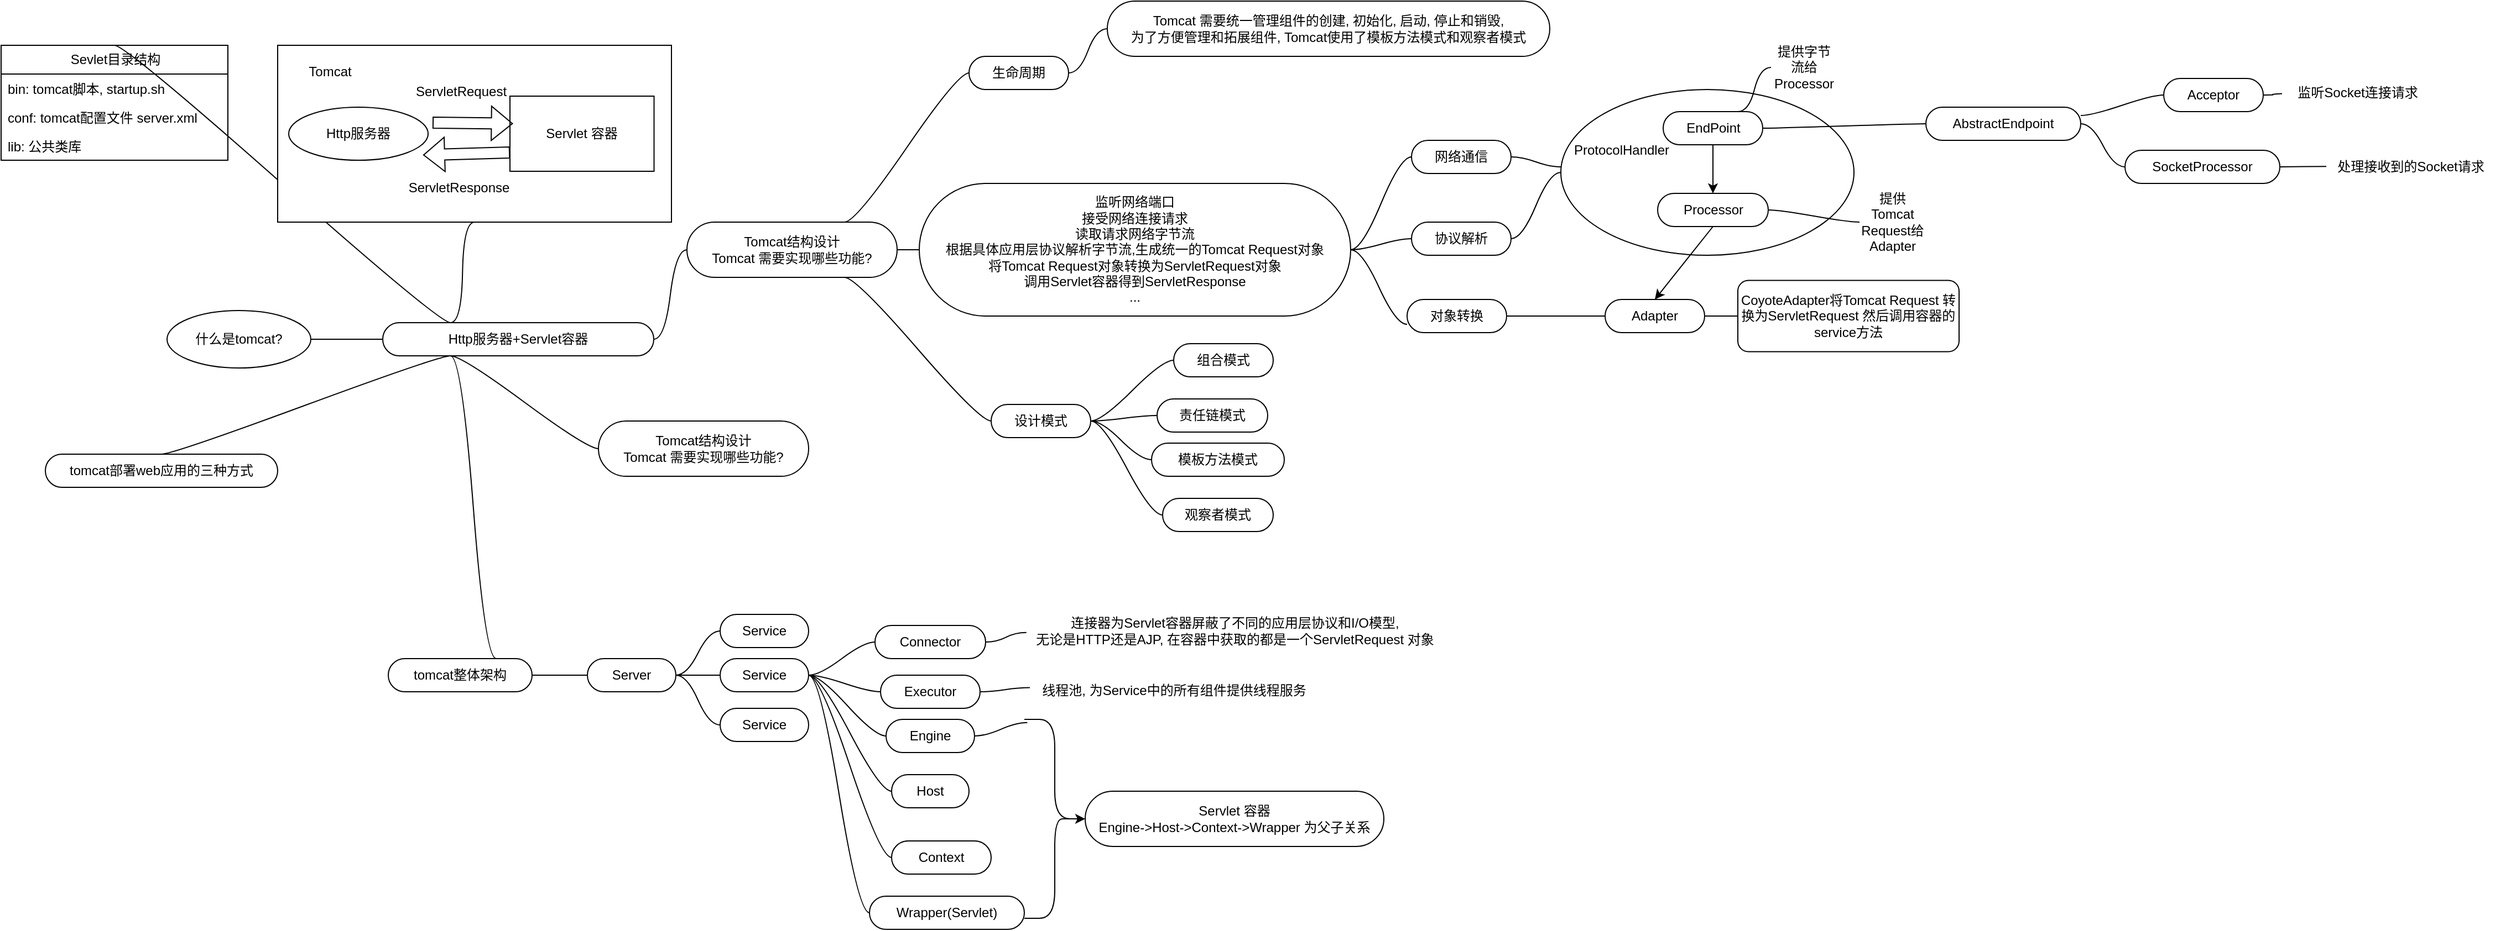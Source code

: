 <mxfile version="27.1.5">
  <diagram name="第 1 页" id="PTvhyRMZpWbiV6aiUApZ">
    <mxGraphModel dx="1899" dy="1894" grid="1" gridSize="10" guides="1" tooltips="1" connect="1" arrows="1" fold="1" page="1" pageScale="1" pageWidth="827" pageHeight="1169" math="0" shadow="0">
      <root>
        <mxCell id="0" />
        <mxCell id="1" parent="0" />
        <mxCell id="umhTwzKay9UNLT2Jsbxd-204" value="" style="ellipse;whiteSpace=wrap;html=1;rounded=1;strokeColor=default;strokeWidth=1;align=center;verticalAlign=middle;spacing=4;arcSize=50;fontFamily=Helvetica;fontSize=12;fontColor=default;autosize=1;fillColor=default;container=1;" parent="1" vertex="1">
          <mxGeometry x="1380" y="40" width="265" height="150" as="geometry">
            <mxRectangle x="1380" y="40" width="50" height="40" as="alternateBounds" />
          </mxGeometry>
        </mxCell>
        <mxCell id="umhTwzKay9UNLT2Jsbxd-194" value="EndPoint" style="whiteSpace=wrap;html=1;rounded=1;arcSize=50;align=center;verticalAlign=middle;strokeWidth=1;autosize=1;spacing=4;treeFolding=1;treeMoving=1;newEdgeStyle={&quot;edgeStyle&quot;:&quot;entityRelationEdgeStyle&quot;,&quot;startArrow&quot;:&quot;none&quot;,&quot;endArrow&quot;:&quot;none&quot;,&quot;segment&quot;:10,&quot;curved&quot;:1,&quot;sourcePerimeterSpacing&quot;:0,&quot;targetPerimeterSpacing&quot;:0};strokeColor=default;fontFamily=Helvetica;fontSize=12;fontColor=default;fillColor=default;" parent="umhTwzKay9UNLT2Jsbxd-204" vertex="1">
          <mxGeometry x="92.5" y="20" width="90" height="30" as="geometry" />
        </mxCell>
        <mxCell id="umhTwzKay9UNLT2Jsbxd-195" value="Processor" style="whiteSpace=wrap;html=1;rounded=1;arcSize=50;align=center;verticalAlign=middle;strokeWidth=1;autosize=1;spacing=4;treeFolding=1;treeMoving=1;newEdgeStyle={&quot;edgeStyle&quot;:&quot;entityRelationEdgeStyle&quot;,&quot;startArrow&quot;:&quot;none&quot;,&quot;endArrow&quot;:&quot;none&quot;,&quot;segment&quot;:10,&quot;curved&quot;:1,&quot;sourcePerimeterSpacing&quot;:0,&quot;targetPerimeterSpacing&quot;:0};strokeColor=default;fontFamily=Helvetica;fontSize=12;fontColor=default;fillColor=default;" parent="umhTwzKay9UNLT2Jsbxd-204" vertex="1">
          <mxGeometry x="87.5" y="94" width="100" height="30" as="geometry" />
        </mxCell>
        <mxCell id="umhTwzKay9UNLT2Jsbxd-199" value="" style="endArrow=classic;html=1;rounded=0;fontFamily=Helvetica;fontSize=12;fontColor=default;autosize=1;exitX=0.5;exitY=1;exitDx=0;exitDy=0;entryX=0.5;entryY=0;entryDx=0;entryDy=0;" parent="umhTwzKay9UNLT2Jsbxd-204" source="umhTwzKay9UNLT2Jsbxd-194" target="umhTwzKay9UNLT2Jsbxd-195" edge="1">
          <mxGeometry width="50" height="50" relative="1" as="geometry">
            <mxPoint x="192.5" y="84" as="sourcePoint" />
            <mxPoint x="242.5" y="34" as="targetPoint" />
          </mxGeometry>
        </mxCell>
        <mxCell id="umhTwzKay9UNLT2Jsbxd-205" value="ProtocolHandler" style="text;html=1;align=center;verticalAlign=middle;whiteSpace=wrap;rounded=0;fontFamily=Helvetica;fontSize=12;fontColor=default;autosize=1;" parent="umhTwzKay9UNLT2Jsbxd-204" vertex="1">
          <mxGeometry y="40" width="110" height="30" as="geometry" />
        </mxCell>
        <mxCell id="umhTwzKay9UNLT2Jsbxd-57" style="edgeStyle=entityRelationEdgeStyle;rounded=0;orthogonalLoop=1;jettySize=auto;html=1;startArrow=none;endArrow=none;segment=10;curved=1;sourcePerimeterSpacing=0;targetPerimeterSpacing=0;exitX=1;exitY=0.25;exitDx=0;exitDy=0;entryX=0;entryY=0.5;entryDx=0;entryDy=0;fontFamily=Helvetica;fontSize=12;fontColor=default;autosize=1;" parent="1" source="umhTwzKay9UNLT2Jsbxd-47" target="umhTwzKay9UNLT2Jsbxd-52" edge="1" visible="0">
          <mxGeometry relative="1" as="geometry" />
        </mxCell>
        <mxCell id="umhTwzKay9UNLT2Jsbxd-58" style="edgeStyle=entityRelationEdgeStyle;rounded=0;orthogonalLoop=1;jettySize=auto;html=1;startArrow=none;endArrow=none;segment=10;curved=1;sourcePerimeterSpacing=0;targetPerimeterSpacing=0;exitX=1;exitY=0.5;exitDx=0;exitDy=0;fontFamily=Helvetica;fontSize=12;fontColor=default;autosize=1;" parent="1" source="umhTwzKay9UNLT2Jsbxd-47" target="umhTwzKay9UNLT2Jsbxd-55" edge="1" visible="0">
          <mxGeometry relative="1" as="geometry" />
        </mxCell>
        <mxCell id="umhTwzKay9UNLT2Jsbxd-59" style="edgeStyle=entityRelationEdgeStyle;rounded=0;orthogonalLoop=1;jettySize=auto;html=1;startArrow=none;endArrow=none;segment=10;curved=1;sourcePerimeterSpacing=0;targetPerimeterSpacing=0;exitX=1;exitY=0.75;exitDx=0;exitDy=0;entryX=0;entryY=0.5;entryDx=0;entryDy=0;fontFamily=Helvetica;fontSize=12;fontColor=default;autosize=1;" parent="1" source="umhTwzKay9UNLT2Jsbxd-47" target="umhTwzKay9UNLT2Jsbxd-56" edge="1" visible="0">
          <mxGeometry relative="1" as="geometry" />
        </mxCell>
        <mxCell id="umhTwzKay9UNLT2Jsbxd-52" value="webapps文件夹下放置web项目" style="whiteSpace=wrap;html=1;rounded=1;arcSize=50;align=center;verticalAlign=middle;strokeWidth=1;autosize=1;spacing=4;treeFolding=1;treeMoving=1;newEdgeStyle={&quot;edgeStyle&quot;:&quot;entityRelationEdgeStyle&quot;,&quot;startArrow&quot;:&quot;none&quot;,&quot;endArrow&quot;:&quot;none&quot;,&quot;segment&quot;:10,&quot;curved&quot;:1,&quot;sourcePerimeterSpacing&quot;:0,&quot;targetPerimeterSpacing&quot;:0};container=0;" parent="1" vertex="1" visible="0">
          <mxGeometry x="270" y="330" width="210" height="30" as="geometry" />
        </mxCell>
        <mxCell id="umhTwzKay9UNLT2Jsbxd-55" value="server.xml Context标签&lt;div&gt;&amp;lt;Context docBase=&quot;/path_to_web_project&quot; path=&quot;/mvc&quot; reloadable=&quot;true&quot; /&amp;gt;&lt;/div&gt;" style="whiteSpace=wrap;html=1;rounded=1;arcSize=50;align=center;verticalAlign=middle;strokeWidth=1;autosize=1;spacing=4;treeFolding=1;treeMoving=1;newEdgeStyle={&quot;edgeStyle&quot;:&quot;entityRelationEdgeStyle&quot;,&quot;startArrow&quot;:&quot;none&quot;,&quot;endArrow&quot;:&quot;none&quot;,&quot;segment&quot;:10,&quot;curved&quot;:1,&quot;sourcePerimeterSpacing&quot;:0,&quot;targetPerimeterSpacing&quot;:0};container=0;" parent="1" vertex="1" visible="0">
          <mxGeometry x="270" y="370" width="450" height="50" as="geometry" />
        </mxCell>
        <mxCell id="umhTwzKay9UNLT2Jsbxd-56" value="$CATALINA_BASE/conf/[enginename]/[hostname]/创建xml文件, 文件名即为路径" style="whiteSpace=wrap;html=1;rounded=1;arcSize=50;align=center;verticalAlign=middle;strokeWidth=1;autosize=1;spacing=4;treeFolding=1;treeMoving=1;newEdgeStyle={&quot;edgeStyle&quot;:&quot;entityRelationEdgeStyle&quot;,&quot;startArrow&quot;:&quot;none&quot;,&quot;endArrow&quot;:&quot;none&quot;,&quot;segment&quot;:10,&quot;curved&quot;:1,&quot;sourcePerimeterSpacing&quot;:0,&quot;targetPerimeterSpacing&quot;:0};" parent="1" vertex="1" visible="0">
          <mxGeometry x="270" y="440" width="470" height="30" as="geometry" />
        </mxCell>
        <mxCell id="umhTwzKay9UNLT2Jsbxd-85" style="edgeStyle=entityRelationEdgeStyle;rounded=0;orthogonalLoop=1;jettySize=auto;html=1;startArrow=none;endArrow=none;segment=10;curved=1;sourcePerimeterSpacing=0;targetPerimeterSpacing=0;exitX=1;exitY=0.5;exitDx=0;exitDy=0;fontFamily=Helvetica;fontSize=12;fontColor=default;autosize=1;entryX=0;entryY=0.5;entryDx=0;entryDy=0;" parent="1" source="umhTwzKay9UNLT2Jsbxd-62" target="umhTwzKay9UNLT2Jsbxd-89" edge="1">
          <mxGeometry relative="1" as="geometry">
            <mxPoint x="520" y="530" as="targetPoint" />
          </mxGeometry>
        </mxCell>
        <mxCell id="umhTwzKay9UNLT2Jsbxd-62" value="tomcat整体架构" style="whiteSpace=wrap;html=1;rounded=1;arcSize=50;align=center;verticalAlign=middle;strokeWidth=1;autosize=1;spacing=4;treeFolding=1;treeMoving=1;newEdgeStyle={&quot;edgeStyle&quot;:&quot;entityRelationEdgeStyle&quot;,&quot;startArrow&quot;:&quot;none&quot;,&quot;endArrow&quot;:&quot;none&quot;,&quot;segment&quot;:10,&quot;curved&quot;:1,&quot;sourcePerimeterSpacing&quot;:0,&quot;targetPerimeterSpacing&quot;:0};" parent="1" vertex="1">
          <mxGeometry x="320" y="555" width="130" height="30" as="geometry" />
        </mxCell>
        <mxCell id="umhTwzKay9UNLT2Jsbxd-88" value="Connector" style="whiteSpace=wrap;html=1;rounded=1;arcSize=50;align=center;verticalAlign=middle;strokeWidth=1;autosize=1;spacing=4;treeFolding=1;treeMoving=1;newEdgeStyle={&quot;edgeStyle&quot;:&quot;entityRelationEdgeStyle&quot;,&quot;startArrow&quot;:&quot;none&quot;,&quot;endArrow&quot;:&quot;none&quot;,&quot;segment&quot;:10,&quot;curved&quot;:1,&quot;sourcePerimeterSpacing&quot;:0,&quot;targetPerimeterSpacing&quot;:0};" parent="1" vertex="1">
          <mxGeometry x="760" y="525" width="100" height="30" as="geometry" />
        </mxCell>
        <mxCell id="umhTwzKay9UNLT2Jsbxd-93" style="edgeStyle=entityRelationEdgeStyle;rounded=0;orthogonalLoop=1;jettySize=auto;html=1;startArrow=none;endArrow=none;segment=10;curved=1;sourcePerimeterSpacing=0;targetPerimeterSpacing=0;exitX=1;exitY=0.5;exitDx=0;exitDy=0;entryX=0;entryY=0.5;entryDx=0;entryDy=0;fontFamily=Helvetica;fontSize=12;fontColor=default;autosize=1;" parent="1" source="umhTwzKay9UNLT2Jsbxd-89" target="umhTwzKay9UNLT2Jsbxd-90" edge="1">
          <mxGeometry relative="1" as="geometry" />
        </mxCell>
        <mxCell id="umhTwzKay9UNLT2Jsbxd-95" style="edgeStyle=entityRelationEdgeStyle;rounded=0;orthogonalLoop=1;jettySize=auto;html=1;startArrow=none;endArrow=none;segment=10;curved=1;sourcePerimeterSpacing=0;targetPerimeterSpacing=0;exitX=1;exitY=0.5;exitDx=0;exitDy=0;entryX=0;entryY=0.5;entryDx=0;entryDy=0;fontFamily=Helvetica;fontSize=12;fontColor=default;autosize=1;" parent="1" source="umhTwzKay9UNLT2Jsbxd-89" target="umhTwzKay9UNLT2Jsbxd-94" edge="1">
          <mxGeometry relative="1" as="geometry" />
        </mxCell>
        <mxCell id="umhTwzKay9UNLT2Jsbxd-97" style="edgeStyle=entityRelationEdgeStyle;rounded=0;orthogonalLoop=1;jettySize=auto;html=1;startArrow=none;endArrow=none;segment=10;curved=1;sourcePerimeterSpacing=0;targetPerimeterSpacing=0;exitX=1;exitY=0.5;exitDx=0;exitDy=0;entryX=0;entryY=0.5;entryDx=0;entryDy=0;fontFamily=Helvetica;fontSize=12;fontColor=default;autosize=1;" parent="1" source="umhTwzKay9UNLT2Jsbxd-89" target="umhTwzKay9UNLT2Jsbxd-96" edge="1">
          <mxGeometry relative="1" as="geometry" />
        </mxCell>
        <mxCell id="umhTwzKay9UNLT2Jsbxd-89" value="Server" style="whiteSpace=wrap;html=1;rounded=1;arcSize=50;align=center;verticalAlign=middle;strokeWidth=1;autosize=1;spacing=4;treeFolding=1;treeMoving=1;newEdgeStyle={&quot;edgeStyle&quot;:&quot;entityRelationEdgeStyle&quot;,&quot;startArrow&quot;:&quot;none&quot;,&quot;endArrow&quot;:&quot;none&quot;,&quot;segment&quot;:10,&quot;curved&quot;:1,&quot;sourcePerimeterSpacing&quot;:0,&quot;targetPerimeterSpacing&quot;:0};" parent="1" vertex="1">
          <mxGeometry x="500" y="555" width="80" height="30" as="geometry" />
        </mxCell>
        <mxCell id="umhTwzKay9UNLT2Jsbxd-99" style="edgeStyle=entityRelationEdgeStyle;rounded=0;orthogonalLoop=1;jettySize=auto;html=1;startArrow=none;endArrow=none;segment=10;curved=1;sourcePerimeterSpacing=0;targetPerimeterSpacing=0;exitX=1;exitY=0.5;exitDx=0;exitDy=0;entryX=0;entryY=0.5;entryDx=0;entryDy=0;fontFamily=Helvetica;fontSize=12;fontColor=default;autosize=1;" parent="1" source="umhTwzKay9UNLT2Jsbxd-90" target="umhTwzKay9UNLT2Jsbxd-88" edge="1">
          <mxGeometry relative="1" as="geometry">
            <mxPoint x="735" y="555" as="targetPoint" />
          </mxGeometry>
        </mxCell>
        <mxCell id="umhTwzKay9UNLT2Jsbxd-100" style="edgeStyle=entityRelationEdgeStyle;rounded=0;orthogonalLoop=1;jettySize=auto;html=1;startArrow=none;endArrow=none;segment=10;curved=1;sourcePerimeterSpacing=0;targetPerimeterSpacing=0;exitX=1;exitY=0.5;exitDx=0;exitDy=0;entryX=0;entryY=0.5;entryDx=0;entryDy=0;fontFamily=Helvetica;fontSize=12;fontColor=default;autosize=1;" parent="1" source="umhTwzKay9UNLT2Jsbxd-90" target="umhTwzKay9UNLT2Jsbxd-91" edge="1">
          <mxGeometry relative="1" as="geometry">
            <mxPoint x="730" y="600" as="targetPoint" />
          </mxGeometry>
        </mxCell>
        <mxCell id="umhTwzKay9UNLT2Jsbxd-101" style="edgeStyle=entityRelationEdgeStyle;rounded=0;orthogonalLoop=1;jettySize=auto;html=1;startArrow=none;endArrow=none;segment=10;curved=1;sourcePerimeterSpacing=0;targetPerimeterSpacing=0;exitX=1;exitY=0.5;exitDx=0;exitDy=0;entryX=0;entryY=0.5;entryDx=0;entryDy=0;fontFamily=Helvetica;fontSize=12;fontColor=default;autosize=1;" parent="1" source="umhTwzKay9UNLT2Jsbxd-90" target="umhTwzKay9UNLT2Jsbxd-92" edge="1">
          <mxGeometry relative="1" as="geometry" />
        </mxCell>
        <mxCell id="umhTwzKay9UNLT2Jsbxd-105" style="edgeStyle=entityRelationEdgeStyle;rounded=0;orthogonalLoop=1;jettySize=auto;html=1;startArrow=none;endArrow=none;segment=10;curved=1;sourcePerimeterSpacing=0;targetPerimeterSpacing=0;exitX=1;exitY=0.5;exitDx=0;exitDy=0;entryX=0;entryY=0.5;entryDx=0;entryDy=0;fontFamily=Helvetica;fontSize=12;fontColor=default;autosize=1;" parent="1" source="umhTwzKay9UNLT2Jsbxd-90" target="umhTwzKay9UNLT2Jsbxd-102" edge="1">
          <mxGeometry relative="1" as="geometry" />
        </mxCell>
        <mxCell id="umhTwzKay9UNLT2Jsbxd-106" style="edgeStyle=entityRelationEdgeStyle;rounded=0;orthogonalLoop=1;jettySize=auto;html=1;startArrow=none;endArrow=none;segment=10;curved=1;sourcePerimeterSpacing=0;targetPerimeterSpacing=0;exitX=1;exitY=0.5;exitDx=0;exitDy=0;entryX=0;entryY=0.5;entryDx=0;entryDy=0;fontFamily=Helvetica;fontSize=12;fontColor=default;autosize=1;" parent="1" source="umhTwzKay9UNLT2Jsbxd-90" target="umhTwzKay9UNLT2Jsbxd-103" edge="1">
          <mxGeometry relative="1" as="geometry" />
        </mxCell>
        <mxCell id="umhTwzKay9UNLT2Jsbxd-107" style="edgeStyle=entityRelationEdgeStyle;rounded=0;orthogonalLoop=1;jettySize=auto;html=1;startArrow=none;endArrow=none;segment=10;curved=1;sourcePerimeterSpacing=0;targetPerimeterSpacing=0;exitX=1;exitY=0.5;exitDx=0;exitDy=0;entryX=0;entryY=0.5;entryDx=0;entryDy=0;fontFamily=Helvetica;fontSize=12;fontColor=default;autosize=1;" parent="1" source="umhTwzKay9UNLT2Jsbxd-90" target="umhTwzKay9UNLT2Jsbxd-104" edge="1">
          <mxGeometry relative="1" as="geometry" />
        </mxCell>
        <mxCell id="umhTwzKay9UNLT2Jsbxd-90" value="Service" style="whiteSpace=wrap;html=1;rounded=1;arcSize=50;align=center;verticalAlign=middle;strokeWidth=1;autosize=1;spacing=4;treeFolding=1;treeMoving=1;newEdgeStyle={&quot;edgeStyle&quot;:&quot;entityRelationEdgeStyle&quot;,&quot;startArrow&quot;:&quot;none&quot;,&quot;endArrow&quot;:&quot;none&quot;,&quot;segment&quot;:10,&quot;curved&quot;:1,&quot;sourcePerimeterSpacing&quot;:0,&quot;targetPerimeterSpacing&quot;:0};" parent="1" vertex="1">
          <mxGeometry x="620" y="555" width="80" height="30" as="geometry" />
        </mxCell>
        <mxCell id="umhTwzKay9UNLT2Jsbxd-91" value="Executor" style="whiteSpace=wrap;html=1;rounded=1;arcSize=50;align=center;verticalAlign=middle;strokeWidth=1;autosize=1;spacing=4;treeFolding=1;treeMoving=1;newEdgeStyle={&quot;edgeStyle&quot;:&quot;entityRelationEdgeStyle&quot;,&quot;startArrow&quot;:&quot;none&quot;,&quot;endArrow&quot;:&quot;none&quot;,&quot;segment&quot;:10,&quot;curved&quot;:1,&quot;sourcePerimeterSpacing&quot;:0,&quot;targetPerimeterSpacing&quot;:0};" parent="1" vertex="1">
          <mxGeometry x="765" y="570" width="90" height="30" as="geometry" />
        </mxCell>
        <mxCell id="umhTwzKay9UNLT2Jsbxd-92" value="Engine" style="whiteSpace=wrap;html=1;rounded=1;arcSize=50;align=center;verticalAlign=middle;strokeWidth=1;autosize=1;spacing=4;treeFolding=1;treeMoving=1;newEdgeStyle={&quot;edgeStyle&quot;:&quot;entityRelationEdgeStyle&quot;,&quot;startArrow&quot;:&quot;none&quot;,&quot;endArrow&quot;:&quot;none&quot;,&quot;segment&quot;:10,&quot;curved&quot;:1,&quot;sourcePerimeterSpacing&quot;:0,&quot;targetPerimeterSpacing&quot;:0};" parent="1" vertex="1">
          <mxGeometry x="770" y="610" width="80" height="30" as="geometry" />
        </mxCell>
        <mxCell id="umhTwzKay9UNLT2Jsbxd-94" value="Service" style="whiteSpace=wrap;html=1;rounded=1;arcSize=50;align=center;verticalAlign=middle;strokeWidth=1;autosize=1;spacing=4;treeFolding=1;treeMoving=1;newEdgeStyle={&quot;edgeStyle&quot;:&quot;entityRelationEdgeStyle&quot;,&quot;startArrow&quot;:&quot;none&quot;,&quot;endArrow&quot;:&quot;none&quot;,&quot;segment&quot;:10,&quot;curved&quot;:1,&quot;sourcePerimeterSpacing&quot;:0,&quot;targetPerimeterSpacing&quot;:0};" parent="1" vertex="1">
          <mxGeometry x="620" y="600" width="80" height="30" as="geometry" />
        </mxCell>
        <mxCell id="umhTwzKay9UNLT2Jsbxd-96" value="Service" style="whiteSpace=wrap;html=1;rounded=1;arcSize=50;align=center;verticalAlign=middle;strokeWidth=1;autosize=1;spacing=4;treeFolding=1;treeMoving=1;newEdgeStyle={&quot;edgeStyle&quot;:&quot;entityRelationEdgeStyle&quot;,&quot;startArrow&quot;:&quot;none&quot;,&quot;endArrow&quot;:&quot;none&quot;,&quot;segment&quot;:10,&quot;curved&quot;:1,&quot;sourcePerimeterSpacing&quot;:0,&quot;targetPerimeterSpacing&quot;:0};" parent="1" vertex="1">
          <mxGeometry x="620" y="515" width="80" height="30" as="geometry" />
        </mxCell>
        <mxCell id="umhTwzKay9UNLT2Jsbxd-102" value="Host" style="whiteSpace=wrap;html=1;rounded=1;arcSize=50;align=center;verticalAlign=middle;strokeWidth=1;autosize=1;spacing=4;treeFolding=1;treeMoving=1;newEdgeStyle={&quot;edgeStyle&quot;:&quot;entityRelationEdgeStyle&quot;,&quot;startArrow&quot;:&quot;none&quot;,&quot;endArrow&quot;:&quot;none&quot;,&quot;segment&quot;:10,&quot;curved&quot;:1,&quot;sourcePerimeterSpacing&quot;:0,&quot;targetPerimeterSpacing&quot;:0};" parent="1" vertex="1">
          <mxGeometry x="775" y="660" width="70" height="30" as="geometry" />
        </mxCell>
        <mxCell id="umhTwzKay9UNLT2Jsbxd-103" value="Context" style="whiteSpace=wrap;html=1;rounded=1;arcSize=50;align=center;verticalAlign=middle;strokeWidth=1;autosize=1;spacing=4;treeFolding=1;treeMoving=1;newEdgeStyle={&quot;edgeStyle&quot;:&quot;entityRelationEdgeStyle&quot;,&quot;startArrow&quot;:&quot;none&quot;,&quot;endArrow&quot;:&quot;none&quot;,&quot;segment&quot;:10,&quot;curved&quot;:1,&quot;sourcePerimeterSpacing&quot;:0,&quot;targetPerimeterSpacing&quot;:0};" parent="1" vertex="1">
          <mxGeometry x="775" y="720" width="90" height="30" as="geometry" />
        </mxCell>
        <mxCell id="umhTwzKay9UNLT2Jsbxd-104" value="Wrapper(Servlet)" style="whiteSpace=wrap;html=1;rounded=1;arcSize=50;align=center;verticalAlign=middle;strokeWidth=1;autosize=1;spacing=4;treeFolding=1;treeMoving=1;newEdgeStyle={&quot;edgeStyle&quot;:&quot;entityRelationEdgeStyle&quot;,&quot;startArrow&quot;:&quot;none&quot;,&quot;endArrow&quot;:&quot;none&quot;,&quot;segment&quot;:10,&quot;curved&quot;:1,&quot;sourcePerimeterSpacing&quot;:0,&quot;targetPerimeterSpacing&quot;:0};" parent="1" vertex="1">
          <mxGeometry x="755" y="770" width="140" height="30" as="geometry" />
        </mxCell>
        <mxCell id="umhTwzKay9UNLT2Jsbxd-119" style="edgeStyle=orthogonalEdgeStyle;rounded=0;orthogonalLoop=1;jettySize=auto;html=1;exitX=0.1;exitY=0.5;exitDx=0;exitDy=0;exitPerimeter=0;entryX=0;entryY=0.5;entryDx=0;entryDy=0;fontFamily=Helvetica;fontSize=12;fontColor=default;autosize=1;" parent="1" source="umhTwzKay9UNLT2Jsbxd-109" target="umhTwzKay9UNLT2Jsbxd-110" edge="1">
          <mxGeometry relative="1" as="geometry" />
        </mxCell>
        <mxCell id="umhTwzKay9UNLT2Jsbxd-109" value="" style="shape=curlyBracket;whiteSpace=wrap;html=1;rounded=1;flipH=1;labelPosition=right;verticalLabelPosition=middle;align=left;verticalAlign=middle;strokeColor=default;strokeWidth=1;spacing=4;arcSize=50;fontFamily=Helvetica;fontSize=12;fontColor=default;autosize=1;fillColor=default;" parent="1" vertex="1">
          <mxGeometry x="895" y="610" width="55" height="180" as="geometry" />
        </mxCell>
        <mxCell id="umhTwzKay9UNLT2Jsbxd-110" value="Servlet 容器&lt;div&gt;Engine-&amp;gt;Host-&amp;gt;Context-&amp;gt;Wrapper 为父子关系&lt;/div&gt;" style="whiteSpace=wrap;html=1;rounded=1;strokeColor=default;strokeWidth=1;align=center;verticalAlign=middle;spacing=4;arcSize=50;fontFamily=Helvetica;fontSize=12;fontColor=default;autosize=1;fillColor=default;" parent="1" vertex="1">
          <mxGeometry x="950" y="675" width="270" height="50" as="geometry" />
        </mxCell>
        <mxCell id="umhTwzKay9UNLT2Jsbxd-114" value="线程池, 为Service中的所有组件提供线程服务" style="text;html=1;align=center;verticalAlign=middle;resizable=0;points=[];autosize=1;strokeColor=none;fillColor=none;fontFamily=Helvetica;fontSize=12;fontColor=default;" parent="1" vertex="1">
          <mxGeometry x="900" y="569" width="260" height="30" as="geometry" />
        </mxCell>
        <mxCell id="umhTwzKay9UNLT2Jsbxd-116" style="edgeStyle=entityRelationEdgeStyle;rounded=0;orthogonalLoop=1;jettySize=auto;html=1;startArrow=none;endArrow=none;segment=10;curved=1;sourcePerimeterSpacing=0;targetPerimeterSpacing=0;exitX=1;exitY=0.5;exitDx=0;exitDy=0;entryX=0;entryY=0.408;entryDx=0;entryDy=0;entryPerimeter=0;fontFamily=Helvetica;fontSize=12;fontColor=default;autosize=1;" parent="1" source="umhTwzKay9UNLT2Jsbxd-91" target="umhTwzKay9UNLT2Jsbxd-114" edge="1">
          <mxGeometry relative="1" as="geometry" />
        </mxCell>
        <mxCell id="umhTwzKay9UNLT2Jsbxd-117" value="连接器为Servlet容器屏蔽了不同的应用层协议和I/O模型,&lt;div&gt;无论是HTTP还是AJP, 在容器中获取的都是一个ServletRequest 对象&lt;/div&gt;" style="text;html=1;align=center;verticalAlign=middle;resizable=0;points=[];autosize=1;strokeColor=none;fillColor=none;fontFamily=Helvetica;fontSize=12;fontColor=default;" parent="1" vertex="1">
          <mxGeometry x="895" y="510" width="380" height="40" as="geometry" />
        </mxCell>
        <mxCell id="umhTwzKay9UNLT2Jsbxd-118" style="edgeStyle=entityRelationEdgeStyle;rounded=0;orthogonalLoop=1;jettySize=auto;html=1;startArrow=none;endArrow=none;segment=10;curved=1;sourcePerimeterSpacing=0;targetPerimeterSpacing=0;exitX=1;exitY=0.5;exitDx=0;exitDy=0;entryX=0.005;entryY=0.535;entryDx=0;entryDy=0;entryPerimeter=0;fontFamily=Helvetica;fontSize=12;fontColor=default;autosize=1;" parent="1" source="umhTwzKay9UNLT2Jsbxd-88" target="umhTwzKay9UNLT2Jsbxd-117" edge="1">
          <mxGeometry relative="1" as="geometry" />
        </mxCell>
        <mxCell id="umhTwzKay9UNLT2Jsbxd-120" style="edgeStyle=entityRelationEdgeStyle;rounded=0;orthogonalLoop=1;jettySize=auto;html=1;startArrow=none;endArrow=none;segment=10;curved=1;sourcePerimeterSpacing=0;targetPerimeterSpacing=0;exitX=1;exitY=0.5;exitDx=0;exitDy=0;entryX=0.951;entryY=0.016;entryDx=0;entryDy=0;entryPerimeter=0;fontFamily=Helvetica;fontSize=12;fontColor=default;autosize=1;" parent="1" source="umhTwzKay9UNLT2Jsbxd-92" target="umhTwzKay9UNLT2Jsbxd-109" edge="1">
          <mxGeometry relative="1" as="geometry" />
        </mxCell>
        <mxCell id="umhTwzKay9UNLT2Jsbxd-121" style="edgeStyle=entityRelationEdgeStyle;rounded=0;orthogonalLoop=1;jettySize=auto;html=1;startArrow=none;endArrow=none;segment=10;curved=1;sourcePerimeterSpacing=0;targetPerimeterSpacing=0;exitX=0.25;exitY=1;exitDx=0;exitDy=0;entryX=0.75;entryY=0;entryDx=0;entryDy=0;fontFamily=Helvetica;fontSize=12;fontColor=default;autosize=1;" parent="1" source="umhTwzKay9UNLT2Jsbxd-4" target="umhTwzKay9UNLT2Jsbxd-62" edge="1">
          <mxGeometry relative="1" as="geometry" />
        </mxCell>
        <mxCell id="umhTwzKay9UNLT2Jsbxd-147" value="" style="edgeStyle=orthogonalEdgeStyle;rounded=0;orthogonalLoop=1;jettySize=auto;html=1;fontFamily=Helvetica;fontSize=12;fontColor=default;autosize=1;" parent="1" source="umhTwzKay9UNLT2Jsbxd-144" target="umhTwzKay9UNLT2Jsbxd-146" edge="1" visible="0">
          <mxGeometry relative="1" as="geometry" />
        </mxCell>
        <mxCell id="umhTwzKay9UNLT2Jsbxd-144" value="请求" style="whiteSpace=wrap;html=1;rounded=1;strokeWidth=1;spacing=4;arcSize=50;autosize=1;" parent="1" vertex="1" visible="0">
          <mxGeometry x="715" y="350" width="50" height="30" as="geometry" />
        </mxCell>
        <mxCell id="umhTwzKay9UNLT2Jsbxd-149" value="" style="edgeStyle=orthogonalEdgeStyle;rounded=0;orthogonalLoop=1;jettySize=auto;html=1;fontFamily=Helvetica;fontSize=12;fontColor=default;autosize=1;" parent="1" source="umhTwzKay9UNLT2Jsbxd-146" target="umhTwzKay9UNLT2Jsbxd-148" edge="1" visible="0">
          <mxGeometry relative="1" as="geometry" />
        </mxCell>
        <mxCell id="umhTwzKay9UNLT2Jsbxd-146" value="Service" style="whiteSpace=wrap;html=1;rounded=1;strokeWidth=1;spacing=4;arcSize=50;autosize=1;" parent="1" vertex="1" visible="0">
          <mxGeometry x="820" y="350" width="70" height="30" as="geometry" />
        </mxCell>
        <mxCell id="umhTwzKay9UNLT2Jsbxd-188" style="edgeStyle=orthogonalEdgeStyle;rounded=0;orthogonalLoop=1;jettySize=auto;html=1;exitX=1;exitY=0.5;exitDx=0;exitDy=0;entryX=0;entryY=0.5;entryDx=0;entryDy=0;fontFamily=Helvetica;fontSize=12;fontColor=default;autosize=1;" parent="1" source="umhTwzKay9UNLT2Jsbxd-148" target="umhTwzKay9UNLT2Jsbxd-162" edge="1" visible="0">
          <mxGeometry relative="1" as="geometry" />
        </mxCell>
        <mxCell id="umhTwzKay9UNLT2Jsbxd-148" value="Connector" style="whiteSpace=wrap;html=1;rounded=1;strokeWidth=1;spacing=4;arcSize=50;autosize=1;" parent="1" vertex="1" visible="0">
          <mxGeometry x="940" y="350" width="80" height="30" as="geometry" />
        </mxCell>
        <mxCell id="umhTwzKay9UNLT2Jsbxd-168" style="edgeStyle=orthogonalEdgeStyle;rounded=0;orthogonalLoop=1;jettySize=auto;html=1;exitX=1;exitY=0.5;exitDx=0;exitDy=0;entryX=0;entryY=0.5;entryDx=0;entryDy=0;fontFamily=Helvetica;fontSize=12;fontColor=default;autosize=1;" parent="1" source="umhTwzKay9UNLT2Jsbxd-158" target="umhTwzKay9UNLT2Jsbxd-166" edge="1" visible="0">
          <mxGeometry relative="1" as="geometry" />
        </mxCell>
        <mxCell id="umhTwzKay9UNLT2Jsbxd-158" value="Host&lt;div&gt;localhost&lt;/div&gt;" style="whiteSpace=wrap;html=1;rounded=1;strokeColor=default;strokeWidth=1;align=center;verticalAlign=middle;spacing=4;arcSize=50;fontFamily=Helvetica;fontSize=12;fontColor=default;autosize=1;fillColor=default;" parent="1" vertex="1" visible="0">
          <mxGeometry x="1171" y="300" width="70" height="50" as="geometry" />
        </mxCell>
        <mxCell id="umhTwzKay9UNLT2Jsbxd-161" value="Host&lt;div&gt;xxx.com&lt;/div&gt;" style="whiteSpace=wrap;html=1;rounded=1;strokeColor=default;strokeWidth=1;align=center;verticalAlign=middle;spacing=4;arcSize=50;fontFamily=Helvetica;fontSize=12;fontColor=default;autosize=1;fillColor=default;" parent="1" vertex="1" visible="0">
          <mxGeometry x="1171" y="370" width="70" height="50" as="geometry" />
        </mxCell>
        <mxCell id="umhTwzKay9UNLT2Jsbxd-162" value="Engine" style="whiteSpace=wrap;html=1;rounded=1;strokeColor=default;strokeWidth=1;align=center;verticalAlign=middle;spacing=4;arcSize=50;fontFamily=Helvetica;fontSize=12;fontColor=default;autosize=1;fillColor=default;" parent="1" vertex="1" visible="0">
          <mxGeometry x="1060" y="350" width="60" height="30" as="geometry" />
        </mxCell>
        <mxCell id="umhTwzKay9UNLT2Jsbxd-164" style="edgeStyle=orthogonalEdgeStyle;rounded=0;orthogonalLoop=1;jettySize=auto;html=1;exitX=1;exitY=0.5;exitDx=0;exitDy=0;entryX=0.083;entryY=0.773;entryDx=0;entryDy=0;entryPerimeter=0;fontFamily=Helvetica;fontSize=12;fontColor=default;autosize=1;" parent="1" source="umhTwzKay9UNLT2Jsbxd-162" target="umhTwzKay9UNLT2Jsbxd-158" edge="1" visible="0">
          <mxGeometry relative="1" as="geometry" />
        </mxCell>
        <mxCell id="umhTwzKay9UNLT2Jsbxd-165" style="edgeStyle=orthogonalEdgeStyle;rounded=0;orthogonalLoop=1;jettySize=auto;html=1;exitX=1;exitY=0.5;exitDx=0;exitDy=0;entryX=0.021;entryY=0.657;entryDx=0;entryDy=0;entryPerimeter=0;fontFamily=Helvetica;fontSize=12;fontColor=default;autosize=1;" parent="1" source="umhTwzKay9UNLT2Jsbxd-162" target="umhTwzKay9UNLT2Jsbxd-161" edge="1" visible="0">
          <mxGeometry relative="1" as="geometry" />
        </mxCell>
        <mxCell id="umhTwzKay9UNLT2Jsbxd-172" style="edgeStyle=orthogonalEdgeStyle;rounded=0;orthogonalLoop=1;jettySize=auto;html=1;exitX=1;exitY=0.5;exitDx=0;exitDy=0;entryX=0;entryY=0.5;entryDx=0;entryDy=0;fontFamily=Helvetica;fontSize=12;fontColor=default;autosize=1;" parent="1" source="umhTwzKay9UNLT2Jsbxd-166" target="umhTwzKay9UNLT2Jsbxd-170" edge="1" visible="0">
          <mxGeometry relative="1" as="geometry" />
        </mxCell>
        <mxCell id="umhTwzKay9UNLT2Jsbxd-173" style="edgeStyle=orthogonalEdgeStyle;rounded=0;orthogonalLoop=1;jettySize=auto;html=1;exitX=1;exitY=0.5;exitDx=0;exitDy=0;entryX=0;entryY=0.75;entryDx=0;entryDy=0;fontFamily=Helvetica;fontSize=12;fontColor=default;autosize=1;" parent="1" source="umhTwzKay9UNLT2Jsbxd-166" target="umhTwzKay9UNLT2Jsbxd-171" edge="1" visible="0">
          <mxGeometry relative="1" as="geometry" />
        </mxCell>
        <mxCell id="umhTwzKay9UNLT2Jsbxd-166" value="Context&lt;div&gt;/mvc&lt;/div&gt;" style="whiteSpace=wrap;html=1;rounded=1;strokeColor=default;strokeWidth=1;align=center;verticalAlign=middle;spacing=4;arcSize=50;fontFamily=Helvetica;fontSize=12;fontColor=default;autosize=1;fillColor=default;" parent="1" vertex="1" visible="0">
          <mxGeometry x="1280" y="260" width="70" height="50" as="geometry" />
        </mxCell>
        <mxCell id="umhTwzKay9UNLT2Jsbxd-167" value="Context&lt;div&gt;/test&lt;/div&gt;" style="whiteSpace=wrap;html=1;rounded=1;strokeColor=default;strokeWidth=1;align=center;verticalAlign=middle;spacing=4;arcSize=50;fontFamily=Helvetica;fontSize=12;fontColor=default;autosize=1;fillColor=default;" parent="1" vertex="1" visible="0">
          <mxGeometry x="1280" y="330" width="70" height="50" as="geometry" />
        </mxCell>
        <mxCell id="umhTwzKay9UNLT2Jsbxd-169" style="edgeStyle=orthogonalEdgeStyle;rounded=0;orthogonalLoop=1;jettySize=auto;html=1;exitX=1;exitY=0.5;exitDx=0;exitDy=0;entryX=0;entryY=0.64;entryDx=0;entryDy=0;entryPerimeter=0;fontFamily=Helvetica;fontSize=12;fontColor=default;autosize=1;" parent="1" source="umhTwzKay9UNLT2Jsbxd-158" target="umhTwzKay9UNLT2Jsbxd-167" edge="1" visible="0">
          <mxGeometry relative="1" as="geometry" />
        </mxCell>
        <mxCell id="umhTwzKay9UNLT2Jsbxd-170" value="Wrapper&lt;div&gt;/hello&lt;/div&gt;" style="whiteSpace=wrap;html=1;rounded=1;strokeColor=default;strokeWidth=1;align=center;verticalAlign=middle;spacing=4;arcSize=50;fontFamily=Helvetica;fontSize=12;fontColor=default;autosize=1;fillColor=default;" parent="1" vertex="1" visible="0">
          <mxGeometry x="1390" y="205" width="70" height="50" as="geometry" />
        </mxCell>
        <mxCell id="umhTwzKay9UNLT2Jsbxd-171" value="Wrapper&lt;div&gt;/bye&lt;/div&gt;" style="whiteSpace=wrap;html=1;rounded=1;strokeColor=default;strokeWidth=1;align=center;verticalAlign=middle;spacing=4;arcSize=50;fontFamily=Helvetica;fontSize=12;fontColor=default;autosize=1;fillColor=default;" parent="1" vertex="1" visible="0">
          <mxGeometry x="1395" y="270" width="70" height="50" as="geometry" />
        </mxCell>
        <mxCell id="umhTwzKay9UNLT2Jsbxd-174" style="edgeStyle=entityRelationEdgeStyle;rounded=0;orthogonalLoop=1;jettySize=auto;html=1;startArrow=none;endArrow=none;segment=10;curved=1;sourcePerimeterSpacing=0;targetPerimeterSpacing=0;exitX=0.25;exitY=1;exitDx=0;exitDy=0;entryX=0;entryY=0.5;entryDx=0;entryDy=0;fontFamily=Helvetica;fontSize=12;fontColor=default;autosize=1;" parent="1" source="umhTwzKay9UNLT2Jsbxd-4" target="umhTwzKay9UNLT2Jsbxd-186" edge="1">
          <mxGeometry relative="1" as="geometry">
            <mxPoint x="500" y="365" as="targetPoint" />
          </mxGeometry>
        </mxCell>
        <mxCell id="umhTwzKay9UNLT2Jsbxd-2" value="什么是tomcat?" style="ellipse;whiteSpace=wrap;html=1;align=center;newEdgeStyle={&quot;edgeStyle&quot;:&quot;entityRelationEdgeStyle&quot;,&quot;startArrow&quot;:&quot;none&quot;,&quot;endArrow&quot;:&quot;none&quot;,&quot;segment&quot;:10,&quot;curved&quot;:1,&quot;sourcePerimeterSpacing&quot;:0,&quot;targetPerimeterSpacing&quot;:0};treeFolding=1;treeMoving=1;" parent="1" vertex="1">
          <mxGeometry x="120" y="240" width="130" height="52" as="geometry" />
        </mxCell>
        <mxCell id="umhTwzKay9UNLT2Jsbxd-44" style="edgeStyle=entityRelationEdgeStyle;rounded=0;orthogonalLoop=1;jettySize=auto;html=1;startArrow=none;endArrow=none;segment=10;curved=1;sourcePerimeterSpacing=0;targetPerimeterSpacing=0;exitX=0.25;exitY=0;exitDx=0;exitDy=0;entryX=0.5;entryY=1;entryDx=0;entryDy=0;" parent="1" source="umhTwzKay9UNLT2Jsbxd-4" target="umhTwzKay9UNLT2Jsbxd-11" edge="1">
          <mxGeometry relative="1" as="geometry" />
        </mxCell>
        <mxCell id="umhTwzKay9UNLT2Jsbxd-49" style="edgeStyle=entityRelationEdgeStyle;rounded=0;orthogonalLoop=1;jettySize=auto;html=1;startArrow=none;endArrow=none;segment=10;curved=1;sourcePerimeterSpacing=0;targetPerimeterSpacing=0;exitX=0.25;exitY=0;exitDx=0;exitDy=0;entryX=0.5;entryY=0;entryDx=0;entryDy=0;" parent="1" source="umhTwzKay9UNLT2Jsbxd-4" target="umhTwzKay9UNLT2Jsbxd-38" edge="1">
          <mxGeometry relative="1" as="geometry">
            <Array as="points">
              <mxPoint x="310" y="-10" />
              <mxPoint x="360" y="-10" />
              <mxPoint x="130" y="130" />
            </Array>
          </mxGeometry>
        </mxCell>
        <mxCell id="umhTwzKay9UNLT2Jsbxd-60" style="edgeStyle=entityRelationEdgeStyle;rounded=0;orthogonalLoop=1;jettySize=auto;html=1;startArrow=none;endArrow=none;segment=10;curved=1;sourcePerimeterSpacing=0;targetPerimeterSpacing=0;exitX=0.25;exitY=1;exitDx=0;exitDy=0;entryX=0.5;entryY=0;entryDx=0;entryDy=0;fontFamily=Helvetica;fontSize=12;fontColor=default;autosize=1;" parent="1" source="umhTwzKay9UNLT2Jsbxd-4" target="umhTwzKay9UNLT2Jsbxd-47" edge="1">
          <mxGeometry relative="1" as="geometry" />
        </mxCell>
        <mxCell id="umhTwzKay9UNLT2Jsbxd-4" value="Http服务器+Servlet容器" style="whiteSpace=wrap;html=1;rounded=1;arcSize=50;align=center;verticalAlign=middle;strokeWidth=1;autosize=1;spacing=4;treeFolding=1;treeMoving=1;newEdgeStyle={&quot;edgeStyle&quot;:&quot;entityRelationEdgeStyle&quot;,&quot;startArrow&quot;:&quot;none&quot;,&quot;endArrow&quot;:&quot;none&quot;,&quot;segment&quot;:10,&quot;curved&quot;:1,&quot;sourcePerimeterSpacing&quot;:0,&quot;targetPerimeterSpacing&quot;:0};" parent="1" vertex="1">
          <mxGeometry x="315" y="251" width="245" height="30" as="geometry" />
        </mxCell>
        <mxCell id="umhTwzKay9UNLT2Jsbxd-5" value="" style="edgeStyle=entityRelationEdgeStyle;startArrow=none;endArrow=none;segment=10;curved=1;sourcePerimeterSpacing=0;targetPerimeterSpacing=0;rounded=0;exitX=1;exitY=0.5;exitDx=0;exitDy=0;" parent="1" source="umhTwzKay9UNLT2Jsbxd-2" target="umhTwzKay9UNLT2Jsbxd-4" edge="1">
          <mxGeometry relative="1" as="geometry">
            <mxPoint x="280" y="280" as="sourcePoint" />
            <Array as="points">
              <mxPoint x="260" y="262" />
            </Array>
          </mxGeometry>
        </mxCell>
        <mxCell id="umhTwzKay9UNLT2Jsbxd-11" value="" style="rounded=0;whiteSpace=wrap;html=1;container=1;" parent="1" vertex="1">
          <mxGeometry x="220" width="356" height="160" as="geometry" />
        </mxCell>
        <mxCell id="umhTwzKay9UNLT2Jsbxd-30" value="" style="group" parent="umhTwzKay9UNLT2Jsbxd-11" vertex="1" connectable="0">
          <mxGeometry width="356" height="160" as="geometry" />
        </mxCell>
        <mxCell id="umhTwzKay9UNLT2Jsbxd-12" value="Tomcat" style="text;html=1;align=center;verticalAlign=middle;whiteSpace=wrap;rounded=0;container=0;" parent="umhTwzKay9UNLT2Jsbxd-30" vertex="1">
          <mxGeometry width="94.513" height="48" as="geometry" />
        </mxCell>
        <mxCell id="umhTwzKay9UNLT2Jsbxd-14" value="Http服务器" style="ellipse;whiteSpace=wrap;html=1;container=0;" parent="umhTwzKay9UNLT2Jsbxd-30" vertex="1">
          <mxGeometry x="10.004" y="56" width="126.018" height="48" as="geometry" />
        </mxCell>
        <mxCell id="umhTwzKay9UNLT2Jsbxd-15" value="Servlet 容器" style="rounded=0;whiteSpace=wrap;html=1;container=0;" parent="umhTwzKay9UNLT2Jsbxd-30" vertex="1">
          <mxGeometry x="210" y="46" width="130.25" height="68" as="geometry" />
        </mxCell>
        <mxCell id="umhTwzKay9UNLT2Jsbxd-20" value="" style="shape=flexArrow;endArrow=classic;html=1;rounded=0;entryX=0.021;entryY=0.365;entryDx=0;entryDy=0;entryPerimeter=0;" parent="umhTwzKay9UNLT2Jsbxd-30" target="umhTwzKay9UNLT2Jsbxd-15" edge="1">
          <mxGeometry width="50" height="50" relative="1" as="geometry">
            <mxPoint x="140" y="70" as="sourcePoint" />
            <mxPoint x="180" y="20" as="targetPoint" />
          </mxGeometry>
        </mxCell>
        <mxCell id="umhTwzKay9UNLT2Jsbxd-21" value="" style="shape=flexArrow;endArrow=classic;html=1;rounded=0;entryX=0.021;entryY=0.365;entryDx=0;entryDy=0;entryPerimeter=0;exitX=0;exitY=0.75;exitDx=0;exitDy=0;" parent="umhTwzKay9UNLT2Jsbxd-30" source="umhTwzKay9UNLT2Jsbxd-15" edge="1">
          <mxGeometry width="50" height="50" relative="1" as="geometry">
            <mxPoint x="210.001" y="103.996" as="sourcePoint" />
            <mxPoint x="131.46" y="99.28" as="targetPoint" />
          </mxGeometry>
        </mxCell>
        <mxCell id="umhTwzKay9UNLT2Jsbxd-22" value="ServletRequest" style="text;html=1;align=center;verticalAlign=middle;whiteSpace=wrap;rounded=0;container=0;" parent="umhTwzKay9UNLT2Jsbxd-30" vertex="1">
          <mxGeometry x="136" y="27" width="60" height="30" as="geometry" />
        </mxCell>
        <mxCell id="umhTwzKay9UNLT2Jsbxd-23" value="ServletResponse" style="text;html=1;align=center;verticalAlign=middle;whiteSpace=wrap;rounded=0;container=0;" parent="umhTwzKay9UNLT2Jsbxd-30" vertex="1">
          <mxGeometry x="134" y="114" width="60" height="30" as="geometry" />
        </mxCell>
        <mxCell id="umhTwzKay9UNLT2Jsbxd-38" value="Sevlet目录结构" style="swimlane;fontStyle=0;childLayout=stackLayout;horizontal=1;startSize=26;fillColor=none;horizontalStack=0;resizeParent=1;resizeParentMax=0;resizeLast=0;collapsible=1;marginBottom=0;html=1;" parent="1" vertex="1">
          <mxGeometry x="-30" width="205" height="104" as="geometry">
            <mxRectangle x="-30" width="120" height="30" as="alternateBounds" />
          </mxGeometry>
        </mxCell>
        <mxCell id="umhTwzKay9UNLT2Jsbxd-39" value="bin: tomcat脚本, startup.sh" style="text;strokeColor=none;fillColor=none;align=left;verticalAlign=top;spacingLeft=4;spacingRight=4;overflow=hidden;rotatable=0;points=[[0,0.5],[1,0.5]];portConstraint=eastwest;whiteSpace=wrap;html=1;" parent="umhTwzKay9UNLT2Jsbxd-38" vertex="1">
          <mxGeometry y="26" width="205" height="26" as="geometry" />
        </mxCell>
        <mxCell id="umhTwzKay9UNLT2Jsbxd-40" value="conf: tomcat配置文件 server.xml" style="text;strokeColor=none;fillColor=none;align=left;verticalAlign=top;spacingLeft=4;spacingRight=4;overflow=hidden;rotatable=0;points=[[0,0.5],[1,0.5]];portConstraint=eastwest;whiteSpace=wrap;html=1;" parent="umhTwzKay9UNLT2Jsbxd-38" vertex="1">
          <mxGeometry y="52" width="205" height="26" as="geometry" />
        </mxCell>
        <mxCell id="umhTwzKay9UNLT2Jsbxd-41" value="lib: 公共类库" style="text;strokeColor=none;fillColor=none;align=left;verticalAlign=top;spacingLeft=4;spacingRight=4;overflow=hidden;rotatable=0;points=[[0,0.5],[1,0.5]];portConstraint=eastwest;whiteSpace=wrap;html=1;" parent="umhTwzKay9UNLT2Jsbxd-38" vertex="1">
          <mxGeometry y="78" width="205" height="26" as="geometry" />
        </mxCell>
        <mxCell id="umhTwzKay9UNLT2Jsbxd-47" value="tomcat部署web应用的三种方式" style="whiteSpace=wrap;html=1;rounded=1;arcSize=50;align=center;verticalAlign=middle;strokeWidth=1;autosize=1;spacing=4;treeFolding=1;treeMoving=1;newEdgeStyle={&quot;edgeStyle&quot;:&quot;entityRelationEdgeStyle&quot;,&quot;startArrow&quot;:&quot;none&quot;,&quot;endArrow&quot;:&quot;none&quot;,&quot;segment&quot;:10,&quot;curved&quot;:1,&quot;sourcePerimeterSpacing&quot;:0,&quot;targetPerimeterSpacing&quot;:0};" parent="1" vertex="1" collapsed="1">
          <mxGeometry x="10" y="370" width="210" height="30" as="geometry" />
        </mxCell>
        <mxCell id="umhTwzKay9UNLT2Jsbxd-182" style="edgeStyle=entityRelationEdgeStyle;rounded=0;orthogonalLoop=1;jettySize=auto;html=1;startArrow=none;endArrow=none;segment=10;curved=1;sourcePerimeterSpacing=0;targetPerimeterSpacing=0;exitX=1;exitY=0.5;exitDx=0;exitDy=0;entryX=0;entryY=0.5;entryDx=0;entryDy=0;fontFamily=Helvetica;fontSize=12;fontColor=default;autosize=1;" parent="1" source="umhTwzKay9UNLT2Jsbxd-178" target="umhTwzKay9UNLT2Jsbxd-181" edge="1">
          <mxGeometry relative="1" as="geometry" />
        </mxCell>
        <mxCell id="umhTwzKay9UNLT2Jsbxd-223" style="edgeStyle=entityRelationEdgeStyle;rounded=0;orthogonalLoop=1;jettySize=auto;html=1;startArrow=none;endArrow=none;segment=10;curved=1;sourcePerimeterSpacing=0;targetPerimeterSpacing=0;exitX=0.75;exitY=1;exitDx=0;exitDy=0;entryX=0;entryY=0.5;entryDx=0;entryDy=0;fontFamily=Helvetica;fontSize=12;fontColor=default;autosize=1;" parent="1" source="umhTwzKay9UNLT2Jsbxd-178" target="umhTwzKay9UNLT2Jsbxd-222" edge="1">
          <mxGeometry relative="1" as="geometry" />
        </mxCell>
        <mxCell id="umhTwzKay9UNLT2Jsbxd-229" style="edgeStyle=entityRelationEdgeStyle;rounded=0;orthogonalLoop=1;jettySize=auto;html=1;startArrow=none;endArrow=none;segment=10;curved=1;sourcePerimeterSpacing=0;targetPerimeterSpacing=0;exitX=0.75;exitY=0;exitDx=0;exitDy=0;entryX=0;entryY=0.5;entryDx=0;entryDy=0;fontFamily=Helvetica;fontSize=12;fontColor=default;autosize=1;" parent="1" source="umhTwzKay9UNLT2Jsbxd-178" target="umhTwzKay9UNLT2Jsbxd-228" edge="1">
          <mxGeometry relative="1" as="geometry" />
        </mxCell>
        <mxCell id="umhTwzKay9UNLT2Jsbxd-178" value="Tomcat结构设计&lt;div&gt;Tomcat 需要实现哪些功能?&lt;/div&gt;" style="whiteSpace=wrap;html=1;rounded=1;arcSize=50;align=center;verticalAlign=middle;strokeWidth=1;autosize=1;spacing=4;treeFolding=1;treeMoving=1;newEdgeStyle={&quot;edgeStyle&quot;:&quot;entityRelationEdgeStyle&quot;,&quot;startArrow&quot;:&quot;none&quot;,&quot;endArrow&quot;:&quot;none&quot;,&quot;segment&quot;:10,&quot;curved&quot;:1,&quot;sourcePerimeterSpacing&quot;:0,&quot;targetPerimeterSpacing&quot;:0};strokeColor=default;fontFamily=Helvetica;fontSize=12;fontColor=default;fillColor=default;" parent="1" vertex="1">
          <mxGeometry x="590" y="160" width="190" height="50" as="geometry" />
        </mxCell>
        <mxCell id="umhTwzKay9UNLT2Jsbxd-179" value="" style="edgeStyle=entityRelationEdgeStyle;startArrow=none;endArrow=none;segment=10;curved=1;sourcePerimeterSpacing=0;targetPerimeterSpacing=0;rounded=0;fontFamily=Helvetica;fontSize=12;fontColor=default;autosize=1;exitX=1;exitY=0.5;exitDx=0;exitDy=0;" parent="1" source="umhTwzKay9UNLT2Jsbxd-4" target="umhTwzKay9UNLT2Jsbxd-178" edge="1">
          <mxGeometry relative="1" as="geometry">
            <mxPoint x="680" y="192" as="sourcePoint" />
          </mxGeometry>
        </mxCell>
        <mxCell id="umhTwzKay9UNLT2Jsbxd-191" style="edgeStyle=entityRelationEdgeStyle;rounded=0;orthogonalLoop=1;jettySize=auto;html=1;startArrow=none;endArrow=none;segment=10;curved=1;sourcePerimeterSpacing=0;targetPerimeterSpacing=0;exitX=1;exitY=0.5;exitDx=0;exitDy=0;entryX=0;entryY=0.5;entryDx=0;entryDy=0;fontFamily=Helvetica;fontSize=12;fontColor=default;autosize=1;" parent="1" source="umhTwzKay9UNLT2Jsbxd-181" target="umhTwzKay9UNLT2Jsbxd-183" edge="1">
          <mxGeometry relative="1" as="geometry" />
        </mxCell>
        <mxCell id="umhTwzKay9UNLT2Jsbxd-192" style="edgeStyle=entityRelationEdgeStyle;rounded=0;orthogonalLoop=1;jettySize=auto;html=1;startArrow=none;endArrow=none;segment=10;curved=1;sourcePerimeterSpacing=0;targetPerimeterSpacing=0;exitX=1;exitY=0.5;exitDx=0;exitDy=0;entryX=0;entryY=0.5;entryDx=0;entryDy=0;fontFamily=Helvetica;fontSize=12;fontColor=default;autosize=1;" parent="1" source="umhTwzKay9UNLT2Jsbxd-181" target="umhTwzKay9UNLT2Jsbxd-189" edge="1">
          <mxGeometry relative="1" as="geometry" />
        </mxCell>
        <mxCell id="umhTwzKay9UNLT2Jsbxd-193" style="edgeStyle=entityRelationEdgeStyle;rounded=0;orthogonalLoop=1;jettySize=auto;html=1;startArrow=none;endArrow=none;segment=10;curved=1;sourcePerimeterSpacing=0;targetPerimeterSpacing=0;exitX=1;exitY=0.5;exitDx=0;exitDy=0;entryX=0;entryY=0.75;entryDx=0;entryDy=0;fontFamily=Helvetica;fontSize=12;fontColor=default;autosize=1;" parent="1" source="umhTwzKay9UNLT2Jsbxd-181" target="umhTwzKay9UNLT2Jsbxd-190" edge="1">
          <mxGeometry relative="1" as="geometry" />
        </mxCell>
        <mxCell id="umhTwzKay9UNLT2Jsbxd-181" value="监听网络端口&lt;div&gt;接受网络连接请求&lt;/div&gt;&lt;div&gt;读取请求网络字节流&lt;/div&gt;&lt;div&gt;根据具体应用层协议解析字节流,生成统一的Tomcat Request对象&lt;/div&gt;&lt;div&gt;将Tomcat Request对象转换为ServletRequest对象&lt;/div&gt;&lt;div&gt;调用Servlet容器得到ServletResponse&lt;/div&gt;&lt;div&gt;...&lt;/div&gt;" style="whiteSpace=wrap;html=1;rounded=1;arcSize=50;align=center;verticalAlign=middle;strokeWidth=1;autosize=1;spacing=4;treeFolding=1;treeMoving=1;newEdgeStyle={&quot;edgeStyle&quot;:&quot;entityRelationEdgeStyle&quot;,&quot;startArrow&quot;:&quot;none&quot;,&quot;endArrow&quot;:&quot;none&quot;,&quot;segment&quot;:10,&quot;curved&quot;:1,&quot;sourcePerimeterSpacing&quot;:0,&quot;targetPerimeterSpacing&quot;:0};strokeColor=default;fontFamily=Helvetica;fontSize=12;fontColor=default;fillColor=default;" parent="1" vertex="1">
          <mxGeometry x="800" y="125" width="390" height="120" as="geometry" />
        </mxCell>
        <mxCell id="umhTwzKay9UNLT2Jsbxd-206" style="edgeStyle=entityRelationEdgeStyle;rounded=0;orthogonalLoop=1;jettySize=auto;html=1;startArrow=none;endArrow=none;segment=10;curved=1;sourcePerimeterSpacing=0;targetPerimeterSpacing=0;exitX=1;exitY=0.5;exitDx=0;exitDy=0;entryX=0;entryY=1;entryDx=0;entryDy=0;fontFamily=Helvetica;fontSize=12;fontColor=default;autosize=1;" parent="1" source="umhTwzKay9UNLT2Jsbxd-183" target="umhTwzKay9UNLT2Jsbxd-205" edge="1">
          <mxGeometry relative="1" as="geometry" />
        </mxCell>
        <mxCell id="umhTwzKay9UNLT2Jsbxd-183" value="网络通信" style="whiteSpace=wrap;html=1;rounded=1;arcSize=50;align=center;verticalAlign=middle;strokeWidth=1;autosize=1;spacing=4;treeFolding=1;treeMoving=1;newEdgeStyle={&quot;edgeStyle&quot;:&quot;entityRelationEdgeStyle&quot;,&quot;startArrow&quot;:&quot;none&quot;,&quot;endArrow&quot;:&quot;none&quot;,&quot;segment&quot;:10,&quot;curved&quot;:1,&quot;sourcePerimeterSpacing&quot;:0,&quot;targetPerimeterSpacing&quot;:0};strokeColor=default;fontFamily=Helvetica;fontSize=12;fontColor=default;fillColor=default;" parent="1" vertex="1">
          <mxGeometry x="1245" y="86" width="90" height="30" as="geometry" />
        </mxCell>
        <mxCell id="umhTwzKay9UNLT2Jsbxd-187" style="edgeStyle=entityRelationEdgeStyle;rounded=0;orthogonalLoop=1;jettySize=auto;html=1;startArrow=none;endArrow=none;segment=10;curved=1;sourcePerimeterSpacing=0;targetPerimeterSpacing=0;exitX=1;exitY=0.5;exitDx=0;exitDy=0;entryX=0;entryY=0.5;entryDx=0;entryDy=0;fontFamily=Helvetica;fontSize=12;fontColor=default;autosize=1;" parent="1" source="umhTwzKay9UNLT2Jsbxd-186" target="umhTwzKay9UNLT2Jsbxd-144" edge="1" visible="0">
          <mxGeometry relative="1" as="geometry" />
        </mxCell>
        <mxCell id="umhTwzKay9UNLT2Jsbxd-186" value="Tomcat结构设计&lt;div&gt;Tomcat 需要实现哪些功能?&lt;/div&gt;" style="whiteSpace=wrap;html=1;rounded=1;arcSize=50;align=center;verticalAlign=middle;strokeWidth=1;autosize=1;spacing=4;treeFolding=1;treeMoving=1;newEdgeStyle={&quot;edgeStyle&quot;:&quot;entityRelationEdgeStyle&quot;,&quot;startArrow&quot;:&quot;none&quot;,&quot;endArrow&quot;:&quot;none&quot;,&quot;segment&quot;:10,&quot;curved&quot;:1,&quot;sourcePerimeterSpacing&quot;:0,&quot;targetPerimeterSpacing&quot;:0};strokeColor=default;fontFamily=Helvetica;fontSize=12;fontColor=default;fillColor=default;" parent="1" vertex="1" collapsed="1">
          <mxGeometry x="510" y="340" width="190" height="50" as="geometry" />
        </mxCell>
        <mxCell id="umhTwzKay9UNLT2Jsbxd-207" style="edgeStyle=entityRelationEdgeStyle;rounded=0;orthogonalLoop=1;jettySize=auto;html=1;startArrow=none;endArrow=none;segment=10;curved=1;sourcePerimeterSpacing=0;targetPerimeterSpacing=0;exitX=1;exitY=0.5;exitDx=0;exitDy=0;entryX=0;entryY=0.5;entryDx=0;entryDy=0;fontFamily=Helvetica;fontSize=12;fontColor=default;autosize=1;" parent="1" source="umhTwzKay9UNLT2Jsbxd-189" target="umhTwzKay9UNLT2Jsbxd-204" edge="1">
          <mxGeometry relative="1" as="geometry" />
        </mxCell>
        <mxCell id="umhTwzKay9UNLT2Jsbxd-189" value="协议解析" style="whiteSpace=wrap;html=1;rounded=1;arcSize=50;align=center;verticalAlign=middle;strokeWidth=1;autosize=1;spacing=4;treeFolding=1;treeMoving=1;newEdgeStyle={&quot;edgeStyle&quot;:&quot;entityRelationEdgeStyle&quot;,&quot;startArrow&quot;:&quot;none&quot;,&quot;endArrow&quot;:&quot;none&quot;,&quot;segment&quot;:10,&quot;curved&quot;:1,&quot;sourcePerimeterSpacing&quot;:0,&quot;targetPerimeterSpacing&quot;:0};strokeColor=default;fontFamily=Helvetica;fontSize=12;fontColor=default;fillColor=default;" parent="1" vertex="1">
          <mxGeometry x="1245" y="160" width="90" height="30" as="geometry" />
        </mxCell>
        <mxCell id="umhTwzKay9UNLT2Jsbxd-203" style="edgeStyle=entityRelationEdgeStyle;rounded=0;orthogonalLoop=1;jettySize=auto;html=1;startArrow=none;endArrow=none;segment=10;curved=1;sourcePerimeterSpacing=0;targetPerimeterSpacing=0;exitX=1;exitY=0.5;exitDx=0;exitDy=0;entryX=0;entryY=0.5;entryDx=0;entryDy=0;fontFamily=Helvetica;fontSize=12;fontColor=default;autosize=1;" parent="1" source="umhTwzKay9UNLT2Jsbxd-190" target="umhTwzKay9UNLT2Jsbxd-196" edge="1">
          <mxGeometry relative="1" as="geometry" />
        </mxCell>
        <mxCell id="umhTwzKay9UNLT2Jsbxd-190" value="对象转换" style="whiteSpace=wrap;html=1;rounded=1;arcSize=50;align=center;verticalAlign=middle;strokeWidth=1;autosize=1;spacing=4;treeFolding=1;treeMoving=1;newEdgeStyle={&quot;edgeStyle&quot;:&quot;entityRelationEdgeStyle&quot;,&quot;startArrow&quot;:&quot;none&quot;,&quot;endArrow&quot;:&quot;none&quot;,&quot;segment&quot;:10,&quot;curved&quot;:1,&quot;sourcePerimeterSpacing&quot;:0,&quot;targetPerimeterSpacing&quot;:0};strokeColor=default;fontFamily=Helvetica;fontSize=12;fontColor=default;fillColor=default;" parent="1" vertex="1">
          <mxGeometry x="1241" y="230" width="90" height="30" as="geometry" />
        </mxCell>
        <mxCell id="wXRTrByuDZVtQ4qVjIp_-10" style="edgeStyle=entityRelationEdgeStyle;rounded=0;orthogonalLoop=1;jettySize=auto;html=1;startArrow=none;endArrow=none;segment=10;curved=1;sourcePerimeterSpacing=0;targetPerimeterSpacing=0;exitX=1;exitY=0.5;exitDx=0;exitDy=0;" parent="1" source="umhTwzKay9UNLT2Jsbxd-196" target="wXRTrByuDZVtQ4qVjIp_-11" edge="1">
          <mxGeometry relative="1" as="geometry">
            <mxPoint x="1590" y="245.476" as="targetPoint" />
          </mxGeometry>
        </mxCell>
        <mxCell id="umhTwzKay9UNLT2Jsbxd-196" value="Adapter" style="whiteSpace=wrap;html=1;rounded=1;arcSize=50;align=center;verticalAlign=middle;strokeWidth=1;autosize=1;spacing=4;treeFolding=1;treeMoving=1;newEdgeStyle={&quot;edgeStyle&quot;:&quot;entityRelationEdgeStyle&quot;,&quot;startArrow&quot;:&quot;none&quot;,&quot;endArrow&quot;:&quot;none&quot;,&quot;segment&quot;:10,&quot;curved&quot;:1,&quot;sourcePerimeterSpacing&quot;:0,&quot;targetPerimeterSpacing&quot;:0};strokeColor=default;fontFamily=Helvetica;fontSize=12;fontColor=default;fillColor=default;" parent="1" vertex="1">
          <mxGeometry x="1420" y="230" width="90" height="30" as="geometry" />
        </mxCell>
        <mxCell id="umhTwzKay9UNLT2Jsbxd-200" value="" style="endArrow=classic;html=1;rounded=0;fontFamily=Helvetica;fontSize=12;fontColor=default;autosize=1;exitX=0.5;exitY=1;exitDx=0;exitDy=0;entryX=0.5;entryY=0;entryDx=0;entryDy=0;" parent="1" source="umhTwzKay9UNLT2Jsbxd-195" target="umhTwzKay9UNLT2Jsbxd-196" edge="1">
          <mxGeometry width="50" height="50" relative="1" as="geometry">
            <mxPoint x="1470" y="130" as="sourcePoint" />
            <mxPoint x="1470" y="174" as="targetPoint" />
          </mxGeometry>
        </mxCell>
        <mxCell id="umhTwzKay9UNLT2Jsbxd-213" style="edgeStyle=entityRelationEdgeStyle;rounded=0;orthogonalLoop=1;jettySize=auto;html=1;startArrow=none;endArrow=none;segment=10;curved=1;sourcePerimeterSpacing=0;targetPerimeterSpacing=0;exitX=1;exitY=0.25;exitDx=0;exitDy=0;entryX=0;entryY=0.5;entryDx=0;entryDy=0;fontFamily=Helvetica;fontSize=12;fontColor=default;autosize=1;" parent="1" source="umhTwzKay9UNLT2Jsbxd-210" target="umhTwzKay9UNLT2Jsbxd-211" edge="1">
          <mxGeometry relative="1" as="geometry" />
        </mxCell>
        <mxCell id="umhTwzKay9UNLT2Jsbxd-214" style="edgeStyle=entityRelationEdgeStyle;rounded=0;orthogonalLoop=1;jettySize=auto;html=1;startArrow=none;endArrow=none;segment=10;curved=1;sourcePerimeterSpacing=0;targetPerimeterSpacing=0;exitX=1;exitY=0.5;exitDx=0;exitDy=0;entryX=0;entryY=0.5;entryDx=0;entryDy=0;fontFamily=Helvetica;fontSize=12;fontColor=default;autosize=1;" parent="1" source="umhTwzKay9UNLT2Jsbxd-210" target="umhTwzKay9UNLT2Jsbxd-212" edge="1">
          <mxGeometry relative="1" as="geometry" />
        </mxCell>
        <mxCell id="umhTwzKay9UNLT2Jsbxd-210" value="AbstractEndpoint" style="whiteSpace=wrap;html=1;rounded=1;arcSize=50;align=center;verticalAlign=middle;strokeWidth=1;autosize=1;spacing=4;treeFolding=1;treeMoving=1;newEdgeStyle={&quot;edgeStyle&quot;:&quot;entityRelationEdgeStyle&quot;,&quot;startArrow&quot;:&quot;none&quot;,&quot;endArrow&quot;:&quot;none&quot;,&quot;segment&quot;:10,&quot;curved&quot;:1,&quot;sourcePerimeterSpacing&quot;:0,&quot;targetPerimeterSpacing&quot;:0};strokeColor=default;fontFamily=Helvetica;fontSize=12;fontColor=default;fillColor=default;" parent="1" vertex="1">
          <mxGeometry x="1710" y="56" width="140" height="30" as="geometry" />
        </mxCell>
        <mxCell id="umhTwzKay9UNLT2Jsbxd-211" value="Acceptor" style="whiteSpace=wrap;html=1;rounded=1;arcSize=50;align=center;verticalAlign=middle;strokeWidth=1;autosize=1;spacing=4;treeFolding=1;treeMoving=1;newEdgeStyle={&quot;edgeStyle&quot;:&quot;entityRelationEdgeStyle&quot;,&quot;startArrow&quot;:&quot;none&quot;,&quot;endArrow&quot;:&quot;none&quot;,&quot;segment&quot;:10,&quot;curved&quot;:1,&quot;sourcePerimeterSpacing&quot;:0,&quot;targetPerimeterSpacing&quot;:0};strokeColor=default;fontFamily=Helvetica;fontSize=12;fontColor=default;fillColor=default;" parent="1" vertex="1">
          <mxGeometry x="1925" y="30" width="90" height="30" as="geometry" />
        </mxCell>
        <mxCell id="umhTwzKay9UNLT2Jsbxd-212" value="SocketProcessor" style="whiteSpace=wrap;html=1;rounded=1;arcSize=50;align=center;verticalAlign=middle;strokeWidth=1;autosize=1;spacing=4;treeFolding=1;treeMoving=1;newEdgeStyle={&quot;edgeStyle&quot;:&quot;entityRelationEdgeStyle&quot;,&quot;startArrow&quot;:&quot;none&quot;,&quot;endArrow&quot;:&quot;none&quot;,&quot;segment&quot;:10,&quot;curved&quot;:1,&quot;sourcePerimeterSpacing&quot;:0,&quot;targetPerimeterSpacing&quot;:0};strokeColor=default;fontFamily=Helvetica;fontSize=12;fontColor=default;fillColor=default;" parent="1" vertex="1">
          <mxGeometry x="1890" y="95" width="140" height="30" as="geometry" />
        </mxCell>
        <mxCell id="umhTwzKay9UNLT2Jsbxd-217" value="监听Socket连接请求" style="text;html=1;align=center;verticalAlign=middle;resizable=0;points=[];autosize=1;strokeColor=none;fillColor=none;fontFamily=Helvetica;fontSize=12;fontColor=default;" parent="1" vertex="1">
          <mxGeometry x="2035" y="28" width="130" height="30" as="geometry" />
        </mxCell>
        <mxCell id="umhTwzKay9UNLT2Jsbxd-218" style="edgeStyle=entityRelationEdgeStyle;rounded=0;orthogonalLoop=1;jettySize=auto;html=1;startArrow=none;endArrow=none;segment=10;curved=1;sourcePerimeterSpacing=0;targetPerimeterSpacing=0;exitX=1;exitY=0.5;exitDx=0;exitDy=0;entryX=-0.023;entryY=0.524;entryDx=0;entryDy=0;entryPerimeter=0;fontFamily=Helvetica;fontSize=12;fontColor=default;autosize=1;" parent="1" source="umhTwzKay9UNLT2Jsbxd-211" target="umhTwzKay9UNLT2Jsbxd-217" edge="1">
          <mxGeometry relative="1" as="geometry" />
        </mxCell>
        <mxCell id="umhTwzKay9UNLT2Jsbxd-219" value="处理接收到的Socket请求" style="text;html=1;align=center;verticalAlign=middle;resizable=0;points=[];autosize=1;strokeColor=none;fillColor=none;fontFamily=Helvetica;fontSize=12;fontColor=default;" parent="1" vertex="1">
          <mxGeometry x="2068" y="95" width="160" height="30" as="geometry" />
        </mxCell>
        <mxCell id="umhTwzKay9UNLT2Jsbxd-220" style="edgeStyle=entityRelationEdgeStyle;rounded=0;orthogonalLoop=1;jettySize=auto;html=1;startArrow=none;endArrow=none;segment=10;curved=1;sourcePerimeterSpacing=0;targetPerimeterSpacing=0;exitX=1;exitY=0.5;exitDx=0;exitDy=0;entryX=0.025;entryY=0.486;entryDx=0;entryDy=0;entryPerimeter=0;fontFamily=Helvetica;fontSize=12;fontColor=default;autosize=1;" parent="1" source="umhTwzKay9UNLT2Jsbxd-212" target="umhTwzKay9UNLT2Jsbxd-219" edge="1">
          <mxGeometry relative="1" as="geometry" />
        </mxCell>
        <mxCell id="umhTwzKay9UNLT2Jsbxd-230" style="edgeStyle=entityRelationEdgeStyle;rounded=0;orthogonalLoop=1;jettySize=auto;html=1;startArrow=none;endArrow=none;segment=10;curved=1;sourcePerimeterSpacing=0;targetPerimeterSpacing=0;exitX=1;exitY=0.5;exitDx=0;exitDy=0;entryX=0;entryY=0.5;entryDx=0;entryDy=0;fontFamily=Helvetica;fontSize=12;fontColor=default;autosize=1;" parent="1" source="umhTwzKay9UNLT2Jsbxd-222" target="umhTwzKay9UNLT2Jsbxd-224" edge="1">
          <mxGeometry relative="1" as="geometry" />
        </mxCell>
        <mxCell id="umhTwzKay9UNLT2Jsbxd-231" style="edgeStyle=entityRelationEdgeStyle;rounded=0;orthogonalLoop=1;jettySize=auto;html=1;startArrow=none;endArrow=none;segment=10;curved=1;sourcePerimeterSpacing=0;targetPerimeterSpacing=0;exitX=1;exitY=0.5;exitDx=0;exitDy=0;entryX=0;entryY=0.5;entryDx=0;entryDy=0;fontFamily=Helvetica;fontSize=12;fontColor=default;autosize=1;" parent="1" source="umhTwzKay9UNLT2Jsbxd-222" target="umhTwzKay9UNLT2Jsbxd-225" edge="1">
          <mxGeometry relative="1" as="geometry" />
        </mxCell>
        <mxCell id="umhTwzKay9UNLT2Jsbxd-232" style="edgeStyle=entityRelationEdgeStyle;rounded=0;orthogonalLoop=1;jettySize=auto;html=1;startArrow=none;endArrow=none;segment=10;curved=1;sourcePerimeterSpacing=0;targetPerimeterSpacing=0;exitX=1;exitY=0.5;exitDx=0;exitDy=0;entryX=0;entryY=0.5;entryDx=0;entryDy=0;fontFamily=Helvetica;fontSize=12;fontColor=default;autosize=1;" parent="1" source="umhTwzKay9UNLT2Jsbxd-222" target="umhTwzKay9UNLT2Jsbxd-226" edge="1">
          <mxGeometry relative="1" as="geometry" />
        </mxCell>
        <mxCell id="umhTwzKay9UNLT2Jsbxd-233" style="edgeStyle=entityRelationEdgeStyle;rounded=0;orthogonalLoop=1;jettySize=auto;html=1;startArrow=none;endArrow=none;segment=10;curved=1;sourcePerimeterSpacing=0;targetPerimeterSpacing=0;exitX=1;exitY=0.5;exitDx=0;exitDy=0;entryX=0;entryY=0.5;entryDx=0;entryDy=0;fontFamily=Helvetica;fontSize=12;fontColor=default;autosize=1;" parent="1" source="umhTwzKay9UNLT2Jsbxd-222" target="umhTwzKay9UNLT2Jsbxd-227" edge="1">
          <mxGeometry relative="1" as="geometry" />
        </mxCell>
        <mxCell id="umhTwzKay9UNLT2Jsbxd-222" value="设计模式" style="whiteSpace=wrap;html=1;rounded=1;arcSize=50;align=center;verticalAlign=middle;strokeWidth=1;autosize=1;spacing=4;treeFolding=1;treeMoving=1;newEdgeStyle={&quot;edgeStyle&quot;:&quot;entityRelationEdgeStyle&quot;,&quot;startArrow&quot;:&quot;none&quot;,&quot;endArrow&quot;:&quot;none&quot;,&quot;segment&quot;:10,&quot;curved&quot;:1,&quot;sourcePerimeterSpacing&quot;:0,&quot;targetPerimeterSpacing&quot;:0};strokeColor=default;fontFamily=Helvetica;fontSize=12;fontColor=default;fillColor=default;" parent="1" vertex="1">
          <mxGeometry x="865" y="325" width="90" height="30" as="geometry" />
        </mxCell>
        <mxCell id="wXRTrByuDZVtQ4qVjIp_-12" style="edgeStyle=entityRelationEdgeStyle;rounded=0;orthogonalLoop=1;jettySize=auto;html=1;startArrow=none;endArrow=none;segment=10;curved=1;sourcePerimeterSpacing=0;targetPerimeterSpacing=0;exitX=1;exitY=0.5;exitDx=0;exitDy=0;" parent="1" source="umhTwzKay9UNLT2Jsbxd-224" target="wXRTrByuDZVtQ4qVjIp_-14" edge="1" visible="0">
          <mxGeometry relative="1" as="geometry">
            <mxPoint x="1315.5" y="285.167" as="targetPoint" />
          </mxGeometry>
        </mxCell>
        <mxCell id="umhTwzKay9UNLT2Jsbxd-224" value="组合模式" style="whiteSpace=wrap;html=1;rounded=1;arcSize=50;align=center;verticalAlign=middle;strokeWidth=1;autosize=1;spacing=4;treeFolding=1;treeMoving=1;newEdgeStyle={&quot;edgeStyle&quot;:&quot;entityRelationEdgeStyle&quot;,&quot;startArrow&quot;:&quot;none&quot;,&quot;endArrow&quot;:&quot;none&quot;,&quot;segment&quot;:10,&quot;curved&quot;:1,&quot;sourcePerimeterSpacing&quot;:0,&quot;targetPerimeterSpacing&quot;:0};strokeColor=default;fontFamily=Helvetica;fontSize=12;fontColor=default;fillColor=default;" parent="1" vertex="1" collapsed="1">
          <mxGeometry x="1030" y="270" width="90" height="30" as="geometry" />
        </mxCell>
        <mxCell id="wXRTrByuDZVtQ4qVjIp_-48" style="edgeStyle=entityRelationEdgeStyle;rounded=0;orthogonalLoop=1;jettySize=auto;html=1;startArrow=none;endArrow=none;segment=10;curved=1;sourcePerimeterSpacing=0;targetPerimeterSpacing=0;exitX=1;exitY=0.5;exitDx=0;exitDy=0;" parent="1" source="umhTwzKay9UNLT2Jsbxd-225" target="wXRTrByuDZVtQ4qVjIp_-74" edge="1" visible="0">
          <mxGeometry relative="1" as="geometry">
            <mxPoint x="1190" y="335" as="targetPoint" />
          </mxGeometry>
        </mxCell>
        <mxCell id="umhTwzKay9UNLT2Jsbxd-225" value="责任链模式" style="whiteSpace=wrap;html=1;rounded=1;arcSize=50;align=center;verticalAlign=middle;strokeWidth=1;autosize=1;spacing=4;treeFolding=1;treeMoving=1;newEdgeStyle={&quot;edgeStyle&quot;:&quot;entityRelationEdgeStyle&quot;,&quot;startArrow&quot;:&quot;none&quot;,&quot;endArrow&quot;:&quot;none&quot;,&quot;segment&quot;:10,&quot;curved&quot;:1,&quot;sourcePerimeterSpacing&quot;:0,&quot;targetPerimeterSpacing&quot;:0};strokeColor=default;fontFamily=Helvetica;fontSize=12;fontColor=default;fillColor=default;" parent="1" vertex="1" collapsed="1">
          <mxGeometry x="1015" y="320" width="100" height="30" as="geometry" />
        </mxCell>
        <mxCell id="wXRTrByuDZVtQ4qVjIp_-81" style="edgeStyle=entityRelationEdgeStyle;rounded=0;orthogonalLoop=1;jettySize=auto;html=1;startArrow=none;endArrow=none;segment=10;curved=1;sourcePerimeterSpacing=0;targetPerimeterSpacing=0;exitX=1;exitY=0.5;exitDx=0;exitDy=0;entryX=0.75;entryY=1;entryDx=0;entryDy=0;" parent="1" source="umhTwzKay9UNLT2Jsbxd-226" target="wXRTrByuDZVtQ4qVjIp_-80" edge="1" visible="0">
          <mxGeometry relative="1" as="geometry" />
        </mxCell>
        <mxCell id="wXRTrByuDZVtQ4qVjIp_-84" style="edgeStyle=entityRelationEdgeStyle;rounded=0;orthogonalLoop=1;jettySize=auto;html=1;startArrow=none;endArrow=none;segment=10;curved=1;sourcePerimeterSpacing=0;targetPerimeterSpacing=0;exitX=1;exitY=0.5;exitDx=0;exitDy=0;" parent="1" source="umhTwzKay9UNLT2Jsbxd-226" target="wXRTrByuDZVtQ4qVjIp_-87" edge="1" visible="0">
          <mxGeometry relative="1" as="geometry">
            <mxPoint x="1316" y="375.002" as="targetPoint" />
          </mxGeometry>
        </mxCell>
        <mxCell id="umhTwzKay9UNLT2Jsbxd-226" value="模板方法模式" style="whiteSpace=wrap;html=1;rounded=1;arcSize=50;align=center;verticalAlign=middle;strokeWidth=1;autosize=1;spacing=4;treeFolding=1;treeMoving=1;newEdgeStyle={&quot;edgeStyle&quot;:&quot;entityRelationEdgeStyle&quot;,&quot;startArrow&quot;:&quot;none&quot;,&quot;endArrow&quot;:&quot;none&quot;,&quot;segment&quot;:10,&quot;curved&quot;:1,&quot;sourcePerimeterSpacing&quot;:0,&quot;targetPerimeterSpacing&quot;:0};strokeColor=default;fontFamily=Helvetica;fontSize=12;fontColor=default;fillColor=default;" parent="1" vertex="1" collapsed="1">
          <mxGeometry x="1010" y="360" width="120" height="30" as="geometry" />
        </mxCell>
        <mxCell id="wXRTrByuDZVtQ4qVjIp_-88" style="edgeStyle=entityRelationEdgeStyle;rounded=0;orthogonalLoop=1;jettySize=auto;html=1;startArrow=none;endArrow=none;segment=10;curved=1;sourcePerimeterSpacing=0;targetPerimeterSpacing=0;exitX=1;exitY=0.5;exitDx=0;exitDy=0;" parent="1" source="umhTwzKay9UNLT2Jsbxd-227" target="wXRTrByuDZVtQ4qVjIp_-89" edge="1" visible="0">
          <mxGeometry relative="1" as="geometry">
            <mxPoint x="1260" y="424.704" as="targetPoint" />
          </mxGeometry>
        </mxCell>
        <mxCell id="umhTwzKay9UNLT2Jsbxd-227" value="观察者模式" style="whiteSpace=wrap;html=1;rounded=1;arcSize=50;align=center;verticalAlign=middle;strokeWidth=1;autosize=1;spacing=4;treeFolding=1;treeMoving=1;newEdgeStyle={&quot;edgeStyle&quot;:&quot;entityRelationEdgeStyle&quot;,&quot;startArrow&quot;:&quot;none&quot;,&quot;endArrow&quot;:&quot;none&quot;,&quot;segment&quot;:10,&quot;curved&quot;:1,&quot;sourcePerimeterSpacing&quot;:0,&quot;targetPerimeterSpacing&quot;:0};strokeColor=default;fontFamily=Helvetica;fontSize=12;fontColor=default;fillColor=default;" parent="1" vertex="1" collapsed="1">
          <mxGeometry x="1020" y="410" width="100" height="30" as="geometry" />
        </mxCell>
        <mxCell id="wXRTrByuDZVtQ4qVjIp_-79" style="edgeStyle=entityRelationEdgeStyle;rounded=0;orthogonalLoop=1;jettySize=auto;html=1;startArrow=none;endArrow=none;segment=10;curved=1;sourcePerimeterSpacing=0;targetPerimeterSpacing=0;exitX=1;exitY=0.5;exitDx=0;exitDy=0;" parent="1" source="umhTwzKay9UNLT2Jsbxd-228" target="wXRTrByuDZVtQ4qVjIp_-80" edge="1">
          <mxGeometry relative="1" as="geometry">
            <mxPoint x="1070" y="-40" as="targetPoint" />
          </mxGeometry>
        </mxCell>
        <mxCell id="umhTwzKay9UNLT2Jsbxd-228" value="生命周期" style="whiteSpace=wrap;html=1;rounded=1;arcSize=50;align=center;verticalAlign=middle;strokeWidth=1;autosize=1;spacing=4;treeFolding=1;treeMoving=1;newEdgeStyle={&quot;edgeStyle&quot;:&quot;entityRelationEdgeStyle&quot;,&quot;startArrow&quot;:&quot;none&quot;,&quot;endArrow&quot;:&quot;none&quot;,&quot;segment&quot;:10,&quot;curved&quot;:1,&quot;sourcePerimeterSpacing&quot;:0,&quot;targetPerimeterSpacing&quot;:0};strokeColor=default;fontFamily=Helvetica;fontSize=12;fontColor=default;fillColor=default;" parent="1" vertex="1">
          <mxGeometry x="845" y="10" width="90" height="30" as="geometry" />
        </mxCell>
        <mxCell id="umhTwzKay9UNLT2Jsbxd-234" style="edgeStyle=entityRelationEdgeStyle;rounded=0;orthogonalLoop=1;jettySize=auto;html=1;startArrow=none;endArrow=none;segment=10;curved=1;sourcePerimeterSpacing=0;targetPerimeterSpacing=0;exitX=1;exitY=0.5;exitDx=0;exitDy=0;entryX=0;entryY=0.5;entryDx=0;entryDy=0;fontFamily=Helvetica;fontSize=12;fontColor=default;autosize=1;" parent="1" source="umhTwzKay9UNLT2Jsbxd-194" target="umhTwzKay9UNLT2Jsbxd-210" edge="1">
          <mxGeometry relative="1" as="geometry" />
        </mxCell>
        <mxCell id="wXRTrByuDZVtQ4qVjIp_-2" value="提供字节流给Processor" style="text;html=1;align=center;verticalAlign=middle;whiteSpace=wrap;rounded=0;" parent="1" vertex="1">
          <mxGeometry x="1570" y="5" width="60" height="30" as="geometry" />
        </mxCell>
        <mxCell id="wXRTrByuDZVtQ4qVjIp_-1" style="edgeStyle=entityRelationEdgeStyle;rounded=0;orthogonalLoop=1;jettySize=auto;html=1;startArrow=none;endArrow=none;segment=10;curved=1;sourcePerimeterSpacing=0;targetPerimeterSpacing=0;exitX=0.75;exitY=0;exitDx=0;exitDy=0;" parent="1" source="umhTwzKay9UNLT2Jsbxd-194" target="wXRTrByuDZVtQ4qVjIp_-2" edge="1">
          <mxGeometry relative="1" as="geometry">
            <mxPoint x="1600" y="20" as="targetPoint" />
          </mxGeometry>
        </mxCell>
        <mxCell id="wXRTrByuDZVtQ4qVjIp_-4" value="提供Tomcat Request给Adapter" style="text;html=1;align=center;verticalAlign=middle;whiteSpace=wrap;rounded=0;" parent="1" vertex="1">
          <mxGeometry x="1650" y="145" width="60" height="30" as="geometry" />
        </mxCell>
        <mxCell id="wXRTrByuDZVtQ4qVjIp_-3" style="edgeStyle=entityRelationEdgeStyle;rounded=0;orthogonalLoop=1;jettySize=auto;html=1;startArrow=none;endArrow=none;segment=10;curved=1;sourcePerimeterSpacing=0;targetPerimeterSpacing=0;exitX=1;exitY=0.5;exitDx=0;exitDy=0;" parent="1" source="umhTwzKay9UNLT2Jsbxd-195" target="wXRTrByuDZVtQ4qVjIp_-4" edge="1">
          <mxGeometry relative="1" as="geometry">
            <mxPoint x="1680" y="160" as="targetPoint" />
          </mxGeometry>
        </mxCell>
        <mxCell id="wXRTrByuDZVtQ4qVjIp_-11" value="CoyoteAdapter将Tomcat Request 转换为ServletRequest 然后调用容器的service方法" style="rounded=1;whiteSpace=wrap;html=1;" parent="1" vertex="1">
          <mxGeometry x="1540" y="212.74" width="200" height="64.52" as="geometry" />
        </mxCell>
        <mxCell id="wXRTrByuDZVtQ4qVjIp_-15" style="edgeStyle=orthogonalEdgeStyle;rounded=0;orthogonalLoop=1;jettySize=auto;html=1;exitX=1;exitY=0.5;exitDx=0;exitDy=0;entryX=-0.018;entryY=0.184;entryDx=0;entryDy=0;entryPerimeter=0;" parent="1" source="wXRTrByuDZVtQ4qVjIp_-14" target="wXRTrByuDZVtQ4qVjIp_-44" edge="1" visible="0">
          <mxGeometry relative="1" as="geometry">
            <mxPoint x="1440" y="325.167" as="targetPoint" />
          </mxGeometry>
        </mxCell>
        <mxCell id="wXRTrByuDZVtQ4qVjIp_-14" value="Tomcat 的容器Engine, Host, Context, Wrapper 使用组合模式进行管理" style="rounded=0;whiteSpace=wrap;html=1;" parent="1" vertex="1" visible="0">
          <mxGeometry x="1255.5" y="255.167" width="120" height="60" as="geometry" />
        </mxCell>
        <mxCell id="wXRTrByuDZVtQ4qVjIp_-44" value="Container" style="swimlane;fontStyle=0;childLayout=stackLayout;horizontal=1;startSize=26;fillColor=none;horizontalStack=0;resizeParent=1;resizeParentMax=0;resizeLast=0;collapsible=1;marginBottom=0;whiteSpace=wrap;html=1;" parent="1" vertex="1" visible="0">
          <mxGeometry x="1470" y="260" width="170" height="140" as="geometry" />
        </mxCell>
        <mxCell id="wXRTrByuDZVtQ4qVjIp_-45" value="+ getParent(): Container" style="text;strokeColor=none;fillColor=none;align=left;verticalAlign=top;spacingLeft=4;spacingRight=4;overflow=hidden;rotatable=0;points=[[0,0.5],[1,0.5]];portConstraint=eastwest;whiteSpace=wrap;html=1;" parent="wXRTrByuDZVtQ4qVjIp_-44" vertex="1">
          <mxGeometry y="26" width="170" height="26" as="geometry" />
        </mxCell>
        <mxCell id="wXRTrByuDZVtQ4qVjIp_-46" value="+ setParent(Container)" style="text;strokeColor=none;fillColor=none;align=left;verticalAlign=top;spacingLeft=4;spacingRight=4;overflow=hidden;rotatable=0;points=[[0,0.5],[1,0.5]];portConstraint=eastwest;whiteSpace=wrap;html=1;" parent="wXRTrByuDZVtQ4qVjIp_-44" vertex="1">
          <mxGeometry y="52" width="170" height="26" as="geometry" />
        </mxCell>
        <mxCell id="wXRTrByuDZVtQ4qVjIp_-47" value="+ addChild(Container)&lt;div&gt;&lt;br&gt;&lt;div&gt;+ removeChild(Container)&lt;/div&gt;&lt;/div&gt;" style="text;strokeColor=none;fillColor=none;align=left;verticalAlign=top;spacingLeft=4;spacingRight=4;overflow=hidden;rotatable=0;points=[[0,0.5],[1,0.5]];portConstraint=eastwest;whiteSpace=wrap;html=1;" parent="wXRTrByuDZVtQ4qVjIp_-44" vertex="1">
          <mxGeometry y="78" width="170" height="62" as="geometry" />
        </mxCell>
        <mxCell id="wXRTrByuDZVtQ4qVjIp_-54" value="Valve" style="swimlane;fontStyle=0;childLayout=stackLayout;horizontal=1;startSize=26;fillColor=none;horizontalStack=0;resizeParent=1;resizeParentMax=0;resizeLast=0;collapsible=1;marginBottom=0;whiteSpace=wrap;html=1;" parent="1" vertex="1" visible="0">
          <mxGeometry x="1790" y="269.999" width="190" height="104" as="geometry" />
        </mxCell>
        <mxCell id="wXRTrByuDZVtQ4qVjIp_-55" value="+ getNext(): Valve" style="text;strokeColor=none;fillColor=none;align=left;verticalAlign=top;spacingLeft=4;spacingRight=4;overflow=hidden;rotatable=0;points=[[0,0.5],[1,0.5]];portConstraint=eastwest;whiteSpace=wrap;html=1;" parent="wXRTrByuDZVtQ4qVjIp_-54" vertex="1">
          <mxGeometry y="26" width="190" height="26" as="geometry" />
        </mxCell>
        <mxCell id="wXRTrByuDZVtQ4qVjIp_-56" value="+ setNext(Valve)" style="text;strokeColor=none;fillColor=none;align=left;verticalAlign=top;spacingLeft=4;spacingRight=4;overflow=hidden;rotatable=0;points=[[0,0.5],[1,0.5]];portConstraint=eastwest;whiteSpace=wrap;html=1;" parent="wXRTrByuDZVtQ4qVjIp_-54" vertex="1">
          <mxGeometry y="52" width="190" height="26" as="geometry" />
        </mxCell>
        <mxCell id="wXRTrByuDZVtQ4qVjIp_-57" value="+ invoke(Request, Response)" style="text;strokeColor=none;fillColor=none;align=left;verticalAlign=top;spacingLeft=4;spacingRight=4;overflow=hidden;rotatable=0;points=[[0,0.5],[1,0.5]];portConstraint=eastwest;whiteSpace=wrap;html=1;" parent="wXRTrByuDZVtQ4qVjIp_-54" vertex="1">
          <mxGeometry y="78" width="190" height="26" as="geometry" />
        </mxCell>
        <mxCell id="wXRTrByuDZVtQ4qVjIp_-59" value="Pipeline" style="swimlane;fontStyle=0;childLayout=stackLayout;horizontal=1;startSize=26;fillColor=none;horizontalStack=0;resizeParent=1;resizeParentMax=0;resizeLast=0;collapsible=1;marginBottom=0;whiteSpace=wrap;html=1;" parent="1" vertex="1" visible="0">
          <mxGeometry x="2050" y="280.999" width="140" height="104" as="geometry" />
        </mxCell>
        <mxCell id="wXRTrByuDZVtQ4qVjIp_-60" value="+ getBasic() Valve" style="text;strokeColor=none;fillColor=none;align=left;verticalAlign=top;spacingLeft=4;spacingRight=4;overflow=hidden;rotatable=0;points=[[0,0.5],[1,0.5]];portConstraint=eastwest;whiteSpace=wrap;html=1;" parent="wXRTrByuDZVtQ4qVjIp_-59" vertex="1">
          <mxGeometry y="26" width="140" height="26" as="geometry" />
        </mxCell>
        <mxCell id="wXRTrByuDZVtQ4qVjIp_-61" value="+ getFirst(): Valve" style="text;strokeColor=none;fillColor=none;align=left;verticalAlign=top;spacingLeft=4;spacingRight=4;overflow=hidden;rotatable=0;points=[[0,0.5],[1,0.5]];portConstraint=eastwest;whiteSpace=wrap;html=1;" parent="wXRTrByuDZVtQ4qVjIp_-59" vertex="1">
          <mxGeometry y="52" width="140" height="26" as="geometry" />
        </mxCell>
        <mxCell id="wXRTrByuDZVtQ4qVjIp_-62" value="+ ...." style="text;strokeColor=none;fillColor=none;align=left;verticalAlign=top;spacingLeft=4;spacingRight=4;overflow=hidden;rotatable=0;points=[[0,0.5],[1,0.5]];portConstraint=eastwest;whiteSpace=wrap;html=1;" parent="wXRTrByuDZVtQ4qVjIp_-59" vertex="1">
          <mxGeometry y="78" width="140" height="26" as="geometry" />
        </mxCell>
        <mxCell id="wXRTrByuDZVtQ4qVjIp_-69" style="edgeStyle=entityRelationEdgeStyle;rounded=0;orthogonalLoop=1;jettySize=auto;html=1;startArrow=none;endArrow=none;segment=10;curved=1;sourcePerimeterSpacing=0;targetPerimeterSpacing=0;exitX=1;exitY=0.5;exitDx=0;exitDy=0;" parent="1" source="wXRTrByuDZVtQ4qVjIp_-67" target="wXRTrByuDZVtQ4qVjIp_-70" edge="1" visible="0">
          <mxGeometry relative="1" as="geometry">
            <mxPoint x="1690" y="160" as="targetPoint" />
          </mxGeometry>
        </mxCell>
        <mxCell id="wXRTrByuDZVtQ4qVjIp_-71" style="edgeStyle=entityRelationEdgeStyle;rounded=0;orthogonalLoop=1;jettySize=auto;html=1;startArrow=none;endArrow=none;segment=10;curved=1;sourcePerimeterSpacing=0;targetPerimeterSpacing=0;exitX=1;exitY=0.5;exitDx=0;exitDy=0;" parent="1" source="wXRTrByuDZVtQ4qVjIp_-67" target="wXRTrByuDZVtQ4qVjIp_-72" edge="1" visible="0">
          <mxGeometry relative="1" as="geometry">
            <mxPoint x="1700" y="200" as="targetPoint" />
          </mxGeometry>
        </mxCell>
        <mxCell id="wXRTrByuDZVtQ4qVjIp_-77" style="edgeStyle=entityRelationEdgeStyle;rounded=0;orthogonalLoop=1;jettySize=auto;html=1;startArrow=none;endArrow=none;segment=10;curved=1;sourcePerimeterSpacing=0;targetPerimeterSpacing=0;exitX=1;exitY=0.5;exitDx=0;exitDy=0;" parent="1" source="wXRTrByuDZVtQ4qVjIp_-67" target="wXRTrByuDZVtQ4qVjIp_-78" edge="1" visible="0">
          <mxGeometry relative="1" as="geometry">
            <mxPoint x="2070" y="236.154" as="targetPoint" />
          </mxGeometry>
        </mxCell>
        <mxCell id="wXRTrByuDZVtQ4qVjIp_-67" value="Valve 和 Filter的区别" style="whiteSpace=wrap;html=1;rounded=1;arcSize=50;align=center;verticalAlign=middle;strokeWidth=1;autosize=1;spacing=4;treeFolding=1;treeMoving=1;newEdgeStyle={&quot;edgeStyle&quot;:&quot;entityRelationEdgeStyle&quot;,&quot;startArrow&quot;:&quot;none&quot;,&quot;endArrow&quot;:&quot;none&quot;,&quot;segment&quot;:10,&quot;curved&quot;:1,&quot;sourcePerimeterSpacing&quot;:0,&quot;targetPerimeterSpacing&quot;:0};" parent="1" vertex="1" visible="0">
          <mxGeometry x="1480" y="221" width="150" height="30" as="geometry" />
        </mxCell>
        <mxCell id="wXRTrByuDZVtQ4qVjIp_-68" value="" style="edgeStyle=entityRelationEdgeStyle;startArrow=none;endArrow=none;segment=10;curved=1;sourcePerimeterSpacing=0;targetPerimeterSpacing=0;rounded=0;exitX=0.483;exitY=0.026;exitDx=0;exitDy=0;exitPerimeter=0;" parent="1" source="wXRTrByuDZVtQ4qVjIp_-74" target="wXRTrByuDZVtQ4qVjIp_-67" edge="1" visible="0">
          <mxGeometry relative="1" as="geometry">
            <mxPoint x="1430" y="307.5" as="sourcePoint" />
          </mxGeometry>
        </mxCell>
        <mxCell id="wXRTrByuDZVtQ4qVjIp_-70" value="Valve是Tomcat的私有机制, Servlet的Filter是公有标准, 所有Servlet 容器包括Jetty都支持Filter" style="whiteSpace=wrap;html=1;rounded=1;arcSize=50;align=center;verticalAlign=middle;strokeWidth=1;autosize=1;spacing=4;treeFolding=1;treeMoving=1;newEdgeStyle={&quot;edgeStyle&quot;:&quot;entityRelationEdgeStyle&quot;,&quot;startArrow&quot;:&quot;none&quot;,&quot;endArrow&quot;:&quot;none&quot;,&quot;segment&quot;:10,&quot;curved&quot;:1,&quot;sourcePerimeterSpacing&quot;:0,&quot;targetPerimeterSpacing&quot;:0};" parent="1" vertex="1" visible="0">
          <mxGeometry x="1430" y="120" width="530" height="30" as="geometry" />
        </mxCell>
        <mxCell id="wXRTrByuDZVtQ4qVjIp_-72" value="Valve工作在Web容器级别, 拦截所有应用的请求, 而Filter工作在应用级别, 只拦截当前web应用" style="whiteSpace=wrap;html=1;rounded=1;arcSize=50;align=center;verticalAlign=middle;strokeWidth=1;autosize=1;spacing=4;treeFolding=1;treeMoving=1;newEdgeStyle={&quot;edgeStyle&quot;:&quot;entityRelationEdgeStyle&quot;,&quot;startArrow&quot;:&quot;none&quot;,&quot;endArrow&quot;:&quot;none&quot;,&quot;segment&quot;:10,&quot;curved&quot;:1,&quot;sourcePerimeterSpacing&quot;:0,&quot;targetPerimeterSpacing&quot;:0};" parent="1" vertex="1" visible="0">
          <mxGeometry x="1425" y="170" width="540" height="30" as="geometry" />
        </mxCell>
        <mxCell id="wXRTrByuDZVtQ4qVjIp_-74" value="Adapter调用Engine的First Valve处理ServletRequest, Engine会做一些处理后传给Host,&amp;nbsp;&lt;div&gt;Host做一些处理后传给Context, 依次类推.&lt;br&gt;&amp;nbsp;这个过程通过Pipeline-Valve管道实现了责任链模式&lt;/div&gt;" style="whiteSpace=wrap;html=1;rounded=1;arcSize=50;align=center;verticalAlign=middle;strokeWidth=1;autosize=1;spacing=4;treeFolding=1;treeMoving=1;newEdgeStyle={&quot;edgeStyle&quot;:&quot;entityRelationEdgeStyle&quot;,&quot;startArrow&quot;:&quot;none&quot;,&quot;endArrow&quot;:&quot;none&quot;,&quot;segment&quot;:10,&quot;curved&quot;:1,&quot;sourcePerimeterSpacing&quot;:0,&quot;targetPerimeterSpacing&quot;:0};" parent="1" vertex="1" visible="0" collapsed="1">
          <mxGeometry x="1180" y="305" width="510" height="60" as="geometry" />
        </mxCell>
        <mxCell id="wXRTrByuDZVtQ4qVjIp_-75" style="edgeStyle=entityRelationEdgeStyle;rounded=0;orthogonalLoop=1;jettySize=auto;html=1;startArrow=none;endArrow=none;segment=10;curved=1;sourcePerimeterSpacing=0;targetPerimeterSpacing=0;exitX=1;exitY=0.5;exitDx=0;exitDy=0;entryX=-0.012;entryY=0.129;entryDx=0;entryDy=0;entryPerimeter=0;" parent="1" source="wXRTrByuDZVtQ4qVjIp_-74" target="wXRTrByuDZVtQ4qVjIp_-54" edge="1" visible="0">
          <mxGeometry relative="1" as="geometry">
            <Array as="points">
              <mxPoint x="1830" y="330" />
            </Array>
          </mxGeometry>
        </mxCell>
        <mxCell id="wXRTrByuDZVtQ4qVjIp_-76" style="edgeStyle=entityRelationEdgeStyle;rounded=0;orthogonalLoop=1;jettySize=auto;html=1;startArrow=none;endArrow=none;segment=10;curved=1;sourcePerimeterSpacing=0;targetPerimeterSpacing=0;exitX=1;exitY=0.5;exitDx=0;exitDy=0;entryX=-0.005;entryY=0.186;entryDx=0;entryDy=0;entryPerimeter=0;" parent="1" source="wXRTrByuDZVtQ4qVjIp_-74" target="wXRTrByuDZVtQ4qVjIp_-59" edge="1" visible="0">
          <mxGeometry relative="1" as="geometry" />
        </mxCell>
        <mxCell id="wXRTrByuDZVtQ4qVjIp_-78" value="Valve底层实现为单向链表, Filter为数组" style="whiteSpace=wrap;html=1;rounded=1;arcSize=50;align=center;verticalAlign=middle;strokeWidth=1;autosize=1;spacing=4;treeFolding=1;treeMoving=1;newEdgeStyle={&quot;edgeStyle&quot;:&quot;entityRelationEdgeStyle&quot;,&quot;startArrow&quot;:&quot;none&quot;,&quot;endArrow&quot;:&quot;none&quot;,&quot;segment&quot;:10,&quot;curved&quot;:1,&quot;sourcePerimeterSpacing&quot;:0,&quot;targetPerimeterSpacing&quot;:0};" parent="1" vertex="1" visible="0">
          <mxGeometry x="1980" y="221.004" width="250" height="30" as="geometry" />
        </mxCell>
        <mxCell id="wXRTrByuDZVtQ4qVjIp_-80" value="Tomcat 需要统一管理组件的创建, 初始化, 启动, 停止和销毁,&lt;div&gt;为了方便管理和拓展组件, Tomcat使用了模板方法模式和观察者模式&lt;/div&gt;" style="whiteSpace=wrap;html=1;rounded=1;arcSize=50;align=center;verticalAlign=middle;strokeWidth=1;autosize=1;spacing=4;treeFolding=1;treeMoving=1;newEdgeStyle={&quot;edgeStyle&quot;:&quot;entityRelationEdgeStyle&quot;,&quot;startArrow&quot;:&quot;none&quot;,&quot;endArrow&quot;:&quot;none&quot;,&quot;segment&quot;:10,&quot;curved&quot;:1,&quot;sourcePerimeterSpacing&quot;:0,&quot;targetPerimeterSpacing&quot;:0};" parent="1" vertex="1">
          <mxGeometry x="970" y="-40" width="400" height="50" as="geometry" />
        </mxCell>
        <mxCell id="wXRTrByuDZVtQ4qVjIp_-82" style="edgeStyle=entityRelationEdgeStyle;rounded=0;orthogonalLoop=1;jettySize=auto;html=1;startArrow=none;endArrow=none;segment=10;curved=1;sourcePerimeterSpacing=0;targetPerimeterSpacing=0;exitX=1;exitY=0.25;exitDx=0;exitDy=0;entryX=0.871;entryY=1.011;entryDx=0;entryDy=0;entryPerimeter=0;" parent="1" source="umhTwzKay9UNLT2Jsbxd-227" target="wXRTrByuDZVtQ4qVjIp_-80" edge="1" visible="0">
          <mxGeometry relative="1" as="geometry" />
        </mxCell>
        <mxCell id="wXRTrByuDZVtQ4qVjIp_-87" value="LifeCycleBase中实现了LifeCycle&lt;div&gt;中的方法, 并提供initInternal等抽象方法供继承类扩展&lt;/div&gt;" style="rounded=1;whiteSpace=wrap;html=1;" parent="1" vertex="1" visible="0">
          <mxGeometry x="1256" y="345" width="304" height="60" as="geometry" />
        </mxCell>
        <mxCell id="wXRTrByuDZVtQ4qVjIp_-89" value="LifeCycle提供addLifecycleListener提供开发者监听生命周期变化来实现自定义逻辑" style="rounded=1;whiteSpace=wrap;html=1;" parent="1" vertex="1" visible="0">
          <mxGeometry x="1260" y="420" width="320" height="60" as="geometry" />
        </mxCell>
      </root>
    </mxGraphModel>
  </diagram>
</mxfile>
